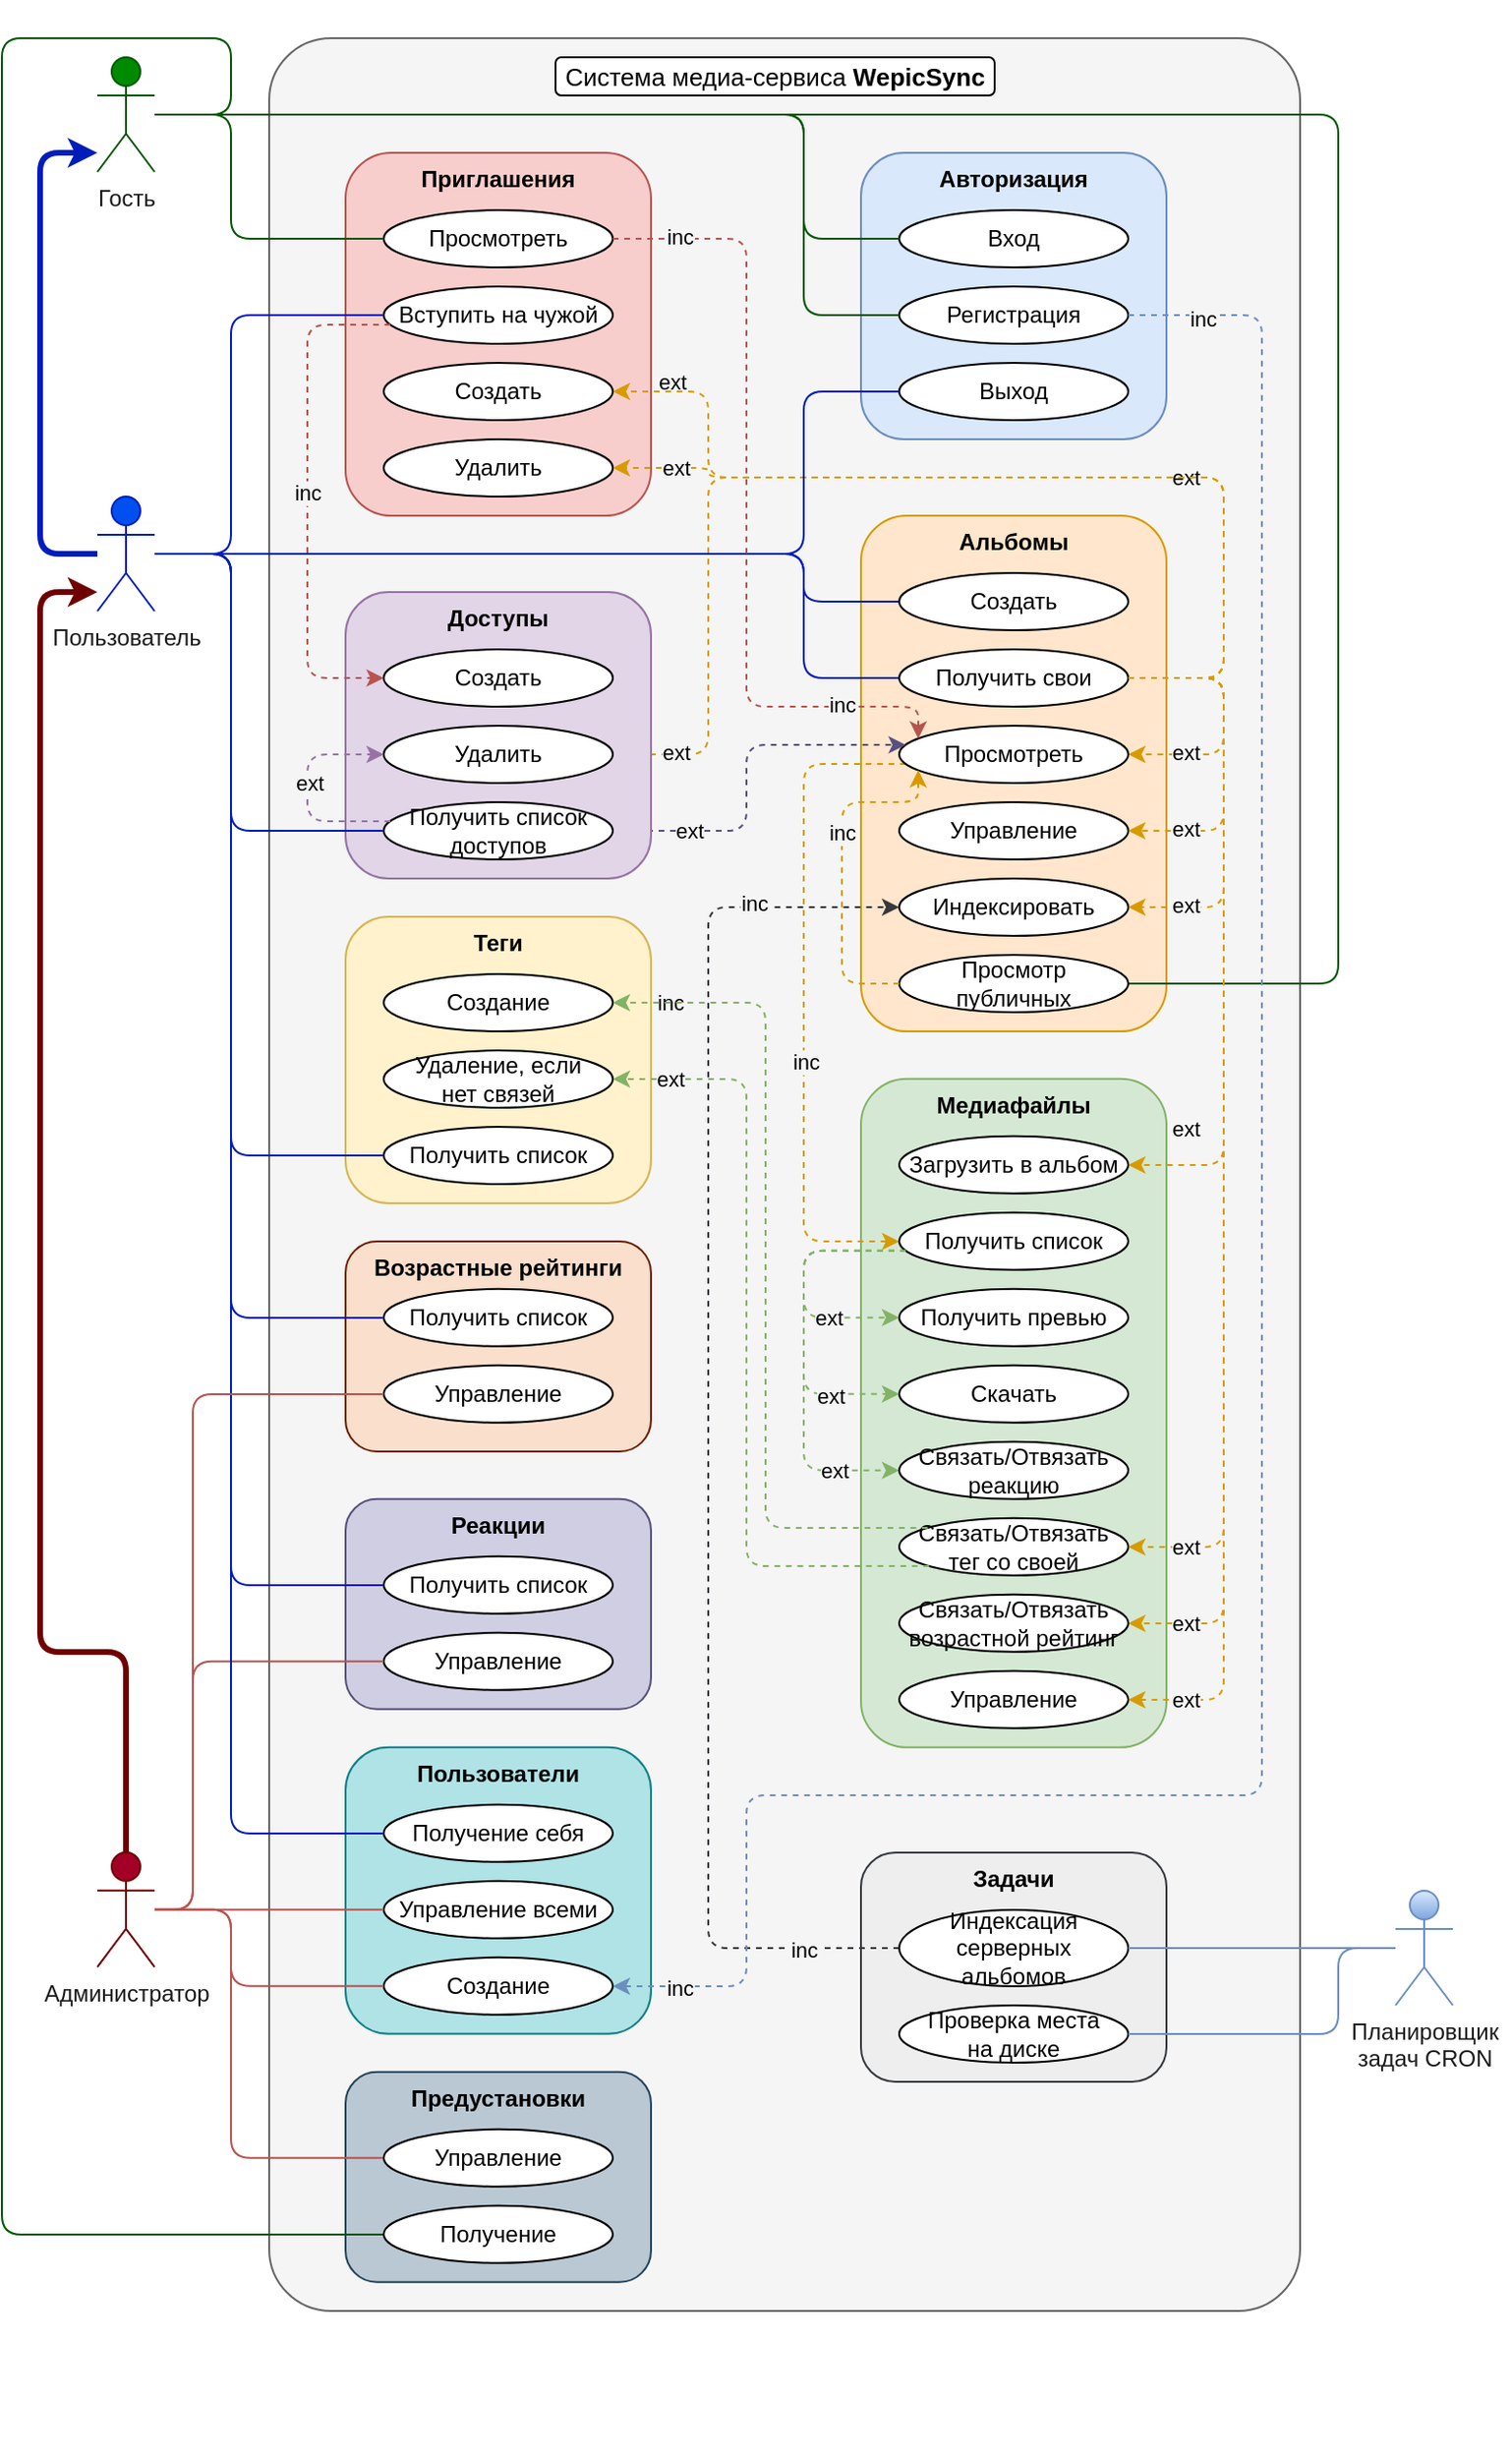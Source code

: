 <mxfile version="27.1.6" pages="2">
  <diagram id="rJu-Fy7TmJYX3Z4fp0Hy" name="Прецеденты">
    <mxGraphModel grid="1" page="1" gridSize="10" guides="1" tooltips="1" connect="1" arrows="1" fold="1" pageScale="1" pageWidth="827" pageHeight="1169" math="0" shadow="0">
      <root>
        <mxCell id="0" />
        <mxCell id="1" parent="0" />
        <mxCell id="A2PS_ctjh7WYpIhmXaS4-8" value="" style="rounded=0;whiteSpace=wrap;html=1;labelBackgroundColor=none;fontColor=default;fillColor=none;strokeColor=none;" vertex="1" parent="1">
          <mxGeometry x="790" width="20" height="1080" as="geometry" />
        </mxCell>
        <mxCell id="A2PS_ctjh7WYpIhmXaS4-4" value="" style="rounded=1;whiteSpace=wrap;html=1;arcSize=6;fillColor=#f5f5f5;fontColor=#333333;strokeColor=#666666;" vertex="1" parent="1">
          <mxGeometry x="160" y="20" width="540" height="1190" as="geometry" />
        </mxCell>
        <mxCell id="-iUNEopaIZANvKuROinH-97" value="&lt;div style=&quot;padding-top: 0px; margin-top: 0px; margin-bottom: 180px;&quot;&gt;&lt;b&gt;Предустановки&lt;/b&gt;&lt;/div&gt;" style="rounded=1;whiteSpace=wrap;html=1;fillColor=#bac8d3;strokeColor=#23445d;align=center;verticalAlign=top;container=0;" vertex="1" parent="1">
          <mxGeometry x="200" y="1084.89" width="160" height="110" as="geometry" />
        </mxCell>
        <mxCell id="mXZB4Ivz4njmWSeCMIMj-8" value="&lt;div style=&quot;padding-top: 0px; margin-top: 0px; margin-bottom: 180px;&quot;&gt;&lt;b&gt;Альбомы&lt;/b&gt;&lt;br&gt;&lt;/div&gt;" style="rounded=1;whiteSpace=wrap;html=1;fillColor=#ffe6cc;strokeColor=#d79b00;align=center;verticalAlign=top;" vertex="1" parent="1">
          <mxGeometry x="470" y="270" width="160" height="270" as="geometry" />
        </mxCell>
        <mxCell id="-7Wf65AIweEYaIb-x50i-8" value="&lt;div style=&quot;padding-top: 0px; margin-top: 0px; margin-bottom: 180px;&quot;&gt;&lt;b&gt;Медиафайлы&lt;/b&gt;&lt;br&gt;&lt;/div&gt;" style="rounded=1;whiteSpace=wrap;html=1;fillColor=#d5e8d4;strokeColor=#82b366;align=center;verticalAlign=top;" vertex="1" parent="1">
          <mxGeometry x="470" y="564.89" width="160" height="350" as="geometry" />
        </mxCell>
        <mxCell id="-iUNEopaIZANvKuROinH-101" style="edgeStyle=orthogonalEdgeStyle;shape=connector;rounded=1;orthogonalLoop=1;jettySize=auto;html=1;labelBackgroundColor=default;strokeColor=#005700;fontFamily=Helvetica;fontSize=11;fontColor=default;endArrow=none;endFill=0;fillColor=#008a00;" edge="1" parent="1" source="qmgZgQi2_7S2HB6c2QxL-1" target="-iUNEopaIZANvKuROinH-98">
          <mxGeometry relative="1" as="geometry">
            <Array as="points">
              <mxPoint x="140" y="60" />
              <mxPoint x="140" y="20" />
              <mxPoint x="20" y="20" />
              <mxPoint x="20" y="1170" />
            </Array>
          </mxGeometry>
        </mxCell>
        <mxCell id="UJo2XF3UnK1Bt3OQBLzM-23" style="edgeStyle=orthogonalEdgeStyle;shape=connector;rounded=1;orthogonalLoop=1;jettySize=auto;html=1;strokeColor=#005700;align=center;verticalAlign=middle;fontFamily=Helvetica;fontSize=11;fontColor=default;labelBackgroundColor=default;resizable=0;endArrow=none;endFill=0;fillColor=#008a00;startFill=0;" edge="1" parent="1" source="qmgZgQi2_7S2HB6c2QxL-1" target="UJo2XF3UnK1Bt3OQBLzM-22">
          <mxGeometry relative="1" as="geometry">
            <Array as="points">
              <mxPoint x="720" y="60" />
              <mxPoint x="720" y="515" />
            </Array>
          </mxGeometry>
        </mxCell>
        <mxCell id="qmgZgQi2_7S2HB6c2QxL-1" value="&lt;font color=&quot;#1a1a1a&quot;&gt;Гость&lt;/font&gt;" style="shape=umlActor;verticalLabelPosition=bottom;verticalAlign=top;html=1;outlineConnect=0;fillColor=#008a00;fontColor=#ffffff;strokeColor=#005700;" vertex="1" parent="1">
          <mxGeometry x="70" y="30" width="30" height="60" as="geometry" />
        </mxCell>
        <mxCell id="qnizUJbiEBJGgFc5RR-z-2" style="edgeStyle=orthogonalEdgeStyle;rounded=1;orthogonalLoop=1;jettySize=auto;html=1;endArrow=classic;endFill=1;fillColor=#0050ef;strokeColor=#001DBC;strokeWidth=3;" edge="1" parent="1" source="tfLSnOWOdzF6o3ZIAH_--1" target="qmgZgQi2_7S2HB6c2QxL-1">
          <mxGeometry relative="1" as="geometry">
            <Array as="points">
              <mxPoint x="40" y="290" />
              <mxPoint x="40" y="80" />
            </Array>
          </mxGeometry>
        </mxCell>
        <mxCell id="mXZB4Ivz4njmWSeCMIMj-13" style="edgeStyle=orthogonalEdgeStyle;shape=connector;rounded=1;orthogonalLoop=1;jettySize=auto;html=1;labelBackgroundColor=default;strokeColor=#001DBC;fontFamily=Helvetica;fontSize=11;fontColor=default;endArrow=none;endFill=0;fillColor=#0050ef;" edge="1" parent="1" source="tfLSnOWOdzF6o3ZIAH_--1" target="mXZB4Ivz4njmWSeCMIMj-9">
          <mxGeometry relative="1" as="geometry">
            <Array as="points">
              <mxPoint x="440" y="290" />
              <mxPoint x="440" y="315" />
            </Array>
          </mxGeometry>
        </mxCell>
        <mxCell id="ldQb3cAAOV6H-JECmb9P-2" style="edgeStyle=orthogonalEdgeStyle;shape=connector;rounded=1;orthogonalLoop=1;jettySize=auto;html=1;labelBackgroundColor=default;strokeColor=#001DBC;fontFamily=Helvetica;fontSize=11;fontColor=default;endArrow=none;endFill=0;fillColor=#0050ef;" edge="1" parent="1" source="tfLSnOWOdzF6o3ZIAH_--1" target="mXZB4Ivz4njmWSeCMIMj-10">
          <mxGeometry relative="1" as="geometry">
            <Array as="points">
              <mxPoint x="440" y="290" />
              <mxPoint x="440" y="355" />
            </Array>
          </mxGeometry>
        </mxCell>
        <mxCell id="tfLSnOWOdzF6o3ZIAH_--1" value="Пользователь" style="shape=umlActor;verticalLabelPosition=bottom;verticalAlign=top;html=1;outlineConnect=0;fillColor=#0050ef;fontColor=#1A1A1A;strokeColor=#001DBC;" vertex="1" parent="1">
          <mxGeometry x="70" y="260" width="30" height="60" as="geometry" />
        </mxCell>
        <mxCell id="-iUNEopaIZANvKuROinH-45" style="edgeStyle=orthogonalEdgeStyle;shape=connector;rounded=1;orthogonalLoop=1;jettySize=auto;html=1;labelBackgroundColor=default;strokeColor=#6F0000;fontFamily=Helvetica;fontSize=11;fontColor=default;endArrow=classic;endFill=1;fillColor=#a20025;strokeWidth=3;" edge="1" parent="1" source="ESjscnZTk1zoyUP5aIaq-1" target="tfLSnOWOdzF6o3ZIAH_--1">
          <mxGeometry relative="1" as="geometry">
            <Array as="points">
              <mxPoint x="40" y="865" />
              <mxPoint x="40" y="310" />
            </Array>
          </mxGeometry>
        </mxCell>
        <mxCell id="-iUNEopaIZANvKuROinH-102" style="edgeStyle=orthogonalEdgeStyle;shape=connector;rounded=1;orthogonalLoop=1;jettySize=auto;html=1;labelBackgroundColor=default;strokeColor=#b85450;fontFamily=Helvetica;fontSize=11;fontColor=default;endArrow=none;endFill=0;fillColor=#f8cecc;" edge="1" parent="1" source="ESjscnZTk1zoyUP5aIaq-1" target="-iUNEopaIZANvKuROinH-99">
          <mxGeometry relative="1" as="geometry">
            <Array as="points">
              <mxPoint x="140" y="999.89" />
              <mxPoint x="140" y="1129.89" />
            </Array>
          </mxGeometry>
        </mxCell>
        <mxCell id="ESjscnZTk1zoyUP5aIaq-1" value="&lt;font color=&quot;#1a1a1a&quot;&gt;Администратор&lt;/font&gt;" style="shape=umlActor;verticalLabelPosition=bottom;verticalAlign=top;html=1;outlineConnect=0;fillColor=#a20025;fontColor=#ffffff;strokeColor=#6F0000;" vertex="1" parent="1">
          <mxGeometry x="70" y="969.89" width="30" height="60" as="geometry" />
        </mxCell>
        <mxCell id="-iUNEopaIZANvKuROinH-33" style="edgeStyle=orthogonalEdgeStyle;shape=connector;rounded=1;orthogonalLoop=1;jettySize=auto;html=1;labelBackgroundColor=default;strokeColor=#d79b00;fontFamily=Helvetica;fontSize=11;fontColor=default;endArrow=classic;endFill=1;fillColor=#ffe6cc;dashed=1;" edge="1" parent="1" source="mXZB4Ivz4njmWSeCMIMj-11" target="-7Wf65AIweEYaIb-x50i-10">
          <mxGeometry relative="1" as="geometry">
            <Array as="points">
              <mxPoint x="440" y="400" />
              <mxPoint x="440" y="650" />
            </Array>
          </mxGeometry>
        </mxCell>
        <mxCell id="-iUNEopaIZANvKuROinH-35" value="inc" style="edgeLabel;html=1;align=center;verticalAlign=middle;resizable=0;points=[];fontSize=11;fontFamily=Helvetica;fontColor=default;labelBackgroundColor=#F5F5F5;" vertex="1" connectable="0" parent="-iUNEopaIZANvKuROinH-33">
          <mxGeometry x="0.061" y="1" relative="1" as="geometry">
            <mxPoint y="22" as="offset" />
          </mxGeometry>
        </mxCell>
        <mxCell id="mXZB4Ivz4njmWSeCMIMj-9" value="Создать" style="ellipse;whiteSpace=wrap;html=1;" vertex="1" parent="1">
          <mxGeometry x="490" y="300" width="120" height="30" as="geometry" />
        </mxCell>
        <mxCell id="-iUNEopaIZANvKuROinH-13" style="edgeStyle=orthogonalEdgeStyle;shape=connector;rounded=1;orthogonalLoop=1;jettySize=auto;html=1;labelBackgroundColor=default;strokeColor=#d79b00;fontFamily=Helvetica;fontSize=11;fontColor=default;endArrow=classic;endFill=1;fillColor=#ffe6cc;dashed=1;" edge="1" parent="1" source="mXZB4Ivz4njmWSeCMIMj-10" target="mXZB4Ivz4njmWSeCMIMj-11">
          <mxGeometry relative="1" as="geometry">
            <Array as="points">
              <mxPoint x="660" y="355" />
              <mxPoint x="660" y="395" />
            </Array>
          </mxGeometry>
        </mxCell>
        <mxCell id="-iUNEopaIZANvKuROinH-14" value="ext" style="edgeLabel;html=1;align=center;verticalAlign=middle;resizable=0;points=[];fontSize=11;fontFamily=Helvetica;fontColor=default;labelBackgroundColor=#F5F5F5;" vertex="1" connectable="0" parent="-iUNEopaIZANvKuROinH-13">
          <mxGeometry x="0.15" relative="1" as="geometry">
            <mxPoint x="-20" y="8" as="offset" />
          </mxGeometry>
        </mxCell>
        <mxCell id="mXZB4Ivz4njmWSeCMIMj-10" value="Получить свои" style="ellipse;whiteSpace=wrap;html=1;" vertex="1" parent="1">
          <mxGeometry x="490" y="340" width="120" height="30" as="geometry" />
        </mxCell>
        <mxCell id="mXZB4Ivz4njmWSeCMIMj-11" value="Просмотреть" style="ellipse;whiteSpace=wrap;html=1;" vertex="1" parent="1">
          <mxGeometry x="490" y="380" width="120" height="30" as="geometry" />
        </mxCell>
        <mxCell id="ldQb3cAAOV6H-JECmb9P-1" value="Управление" style="ellipse;whiteSpace=wrap;html=1;" vertex="1" parent="1">
          <mxGeometry x="490" y="420" width="120" height="30" as="geometry" />
        </mxCell>
        <mxCell id="-iUNEopaIZANvKuROinH-11" value="Индексировать" style="ellipse;whiteSpace=wrap;html=1;" vertex="1" parent="1">
          <mxGeometry x="490" y="460" width="120" height="30" as="geometry" />
        </mxCell>
        <mxCell id="-iUNEopaIZANvKuROinH-16" style="edgeStyle=orthogonalEdgeStyle;shape=connector;rounded=1;orthogonalLoop=1;jettySize=auto;html=1;labelBackgroundColor=default;strokeColor=#d79b00;fontFamily=Helvetica;fontSize=11;fontColor=default;endArrow=classic;endFill=1;fillColor=#ffe6cc;dashed=1;" edge="1" parent="1" source="mXZB4Ivz4njmWSeCMIMj-10" target="ldQb3cAAOV6H-JECmb9P-1">
          <mxGeometry relative="1" as="geometry">
            <mxPoint x="620" y="365" as="sourcePoint" />
            <mxPoint x="620" y="405" as="targetPoint" />
            <Array as="points">
              <mxPoint x="660" y="355" />
              <mxPoint x="660" y="435" />
            </Array>
          </mxGeometry>
        </mxCell>
        <mxCell id="-iUNEopaIZANvKuROinH-17" value="ext" style="edgeLabel;html=1;align=center;verticalAlign=middle;resizable=0;points=[];fontSize=11;fontFamily=Helvetica;fontColor=default;labelBackgroundColor=#F5F5F5;" vertex="1" connectable="0" parent="-iUNEopaIZANvKuROinH-16">
          <mxGeometry x="0.15" relative="1" as="geometry">
            <mxPoint x="-20" y="25" as="offset" />
          </mxGeometry>
        </mxCell>
        <mxCell id="-iUNEopaIZANvKuROinH-18" style="edgeStyle=orthogonalEdgeStyle;shape=connector;rounded=1;orthogonalLoop=1;jettySize=auto;html=1;labelBackgroundColor=default;strokeColor=#d79b00;fontFamily=Helvetica;fontSize=11;fontColor=default;endArrow=classic;endFill=1;fillColor=#ffe6cc;dashed=1;" edge="1" parent="1" source="mXZB4Ivz4njmWSeCMIMj-10" target="-iUNEopaIZANvKuROinH-11">
          <mxGeometry relative="1" as="geometry">
            <mxPoint x="620" y="365" as="sourcePoint" />
            <mxPoint x="620" y="445" as="targetPoint" />
            <Array as="points">
              <mxPoint x="660" y="355" />
              <mxPoint x="660" y="475" />
            </Array>
          </mxGeometry>
        </mxCell>
        <mxCell id="-iUNEopaIZANvKuROinH-19" value="ext" style="edgeLabel;html=1;align=center;verticalAlign=middle;resizable=0;points=[];fontSize=11;fontFamily=Helvetica;fontColor=default;labelBackgroundColor=#F5F5F5;" vertex="1" connectable="0" parent="-iUNEopaIZANvKuROinH-18">
          <mxGeometry x="0.15" relative="1" as="geometry">
            <mxPoint x="-20" y="42" as="offset" />
          </mxGeometry>
        </mxCell>
        <mxCell id="-iUNEopaIZANvKuROinH-26" style="edgeStyle=orthogonalEdgeStyle;shape=connector;rounded=1;orthogonalLoop=1;jettySize=auto;html=1;labelBackgroundColor=default;strokeColor=#d79b00;fontFamily=Helvetica;fontSize=11;fontColor=default;endArrow=classic;endFill=1;fillColor=#ffe6cc;dashed=1;" edge="1" parent="1" source="mXZB4Ivz4njmWSeCMIMj-10" target="-iUNEopaIZANvKuROinH-28">
          <mxGeometry relative="1" as="geometry">
            <mxPoint x="620" y="375" as="sourcePoint" />
            <mxPoint x="620" y="495" as="targetPoint" />
            <Array as="points">
              <mxPoint x="660" y="355" />
              <mxPoint x="660" y="850" />
            </Array>
          </mxGeometry>
        </mxCell>
        <mxCell id="-iUNEopaIZANvKuROinH-27" value="ext" style="edgeLabel;html=1;align=center;verticalAlign=middle;resizable=0;points=[];fontSize=11;fontFamily=Helvetica;fontColor=default;labelBackgroundColor=#F5F5F5;" vertex="1" connectable="0" parent="-iUNEopaIZANvKuROinH-26">
          <mxGeometry x="0.15" relative="1" as="geometry">
            <mxPoint x="-20" y="203" as="offset" />
          </mxGeometry>
        </mxCell>
        <mxCell id="-7Wf65AIweEYaIb-x50i-9" value="Загрузить в альбом" style="ellipse;whiteSpace=wrap;html=1;" vertex="1" parent="1">
          <mxGeometry x="490" y="594.89" width="120" height="30" as="geometry" />
        </mxCell>
        <mxCell id="eq-d6dy1QQkP64BXYpu2-8" style="edgeStyle=orthogonalEdgeStyle;shape=connector;rounded=1;orthogonalLoop=1;jettySize=auto;html=1;dashed=1;strokeColor=#82b366;align=center;verticalAlign=middle;fontFamily=Helvetica;fontSize=11;fontColor=default;labelBackgroundColor=#F5F5F5;resizable=0;endArrow=classic;endFill=1;fillColor=#d5e8d4;" edge="1" parent="1" source="-7Wf65AIweEYaIb-x50i-10" target="eq-d6dy1QQkP64BXYpu2-2">
          <mxGeometry relative="1" as="geometry">
            <Array as="points">
              <mxPoint x="440" y="654.89" />
              <mxPoint x="440" y="769.89" />
            </Array>
          </mxGeometry>
        </mxCell>
        <mxCell id="eq-d6dy1QQkP64BXYpu2-9" value="ext" style="edgeLabel;html=1;align=center;verticalAlign=middle;resizable=0;points=[];fontFamily=Helvetica;fontSize=11;fontColor=default;labelBackgroundColor=#F5F5F5;fillColor=none;gradientColor=none;" vertex="1" connectable="0" parent="eq-d6dy1QQkP64BXYpu2-8">
          <mxGeometry x="0.763" y="1" relative="1" as="geometry">
            <mxPoint x="-8" y="1" as="offset" />
          </mxGeometry>
        </mxCell>
        <mxCell id="-7Wf65AIweEYaIb-x50i-10" value="Получить список" style="ellipse;whiteSpace=wrap;html=1;" vertex="1" parent="1">
          <mxGeometry x="490" y="634.89" width="120" height="30" as="geometry" />
        </mxCell>
        <mxCell id="-7Wf65AIweEYaIb-x50i-11" value="Получить превью" style="ellipse;whiteSpace=wrap;html=1;" vertex="1" parent="1">
          <mxGeometry x="490" y="674.89" width="120" height="30" as="geometry" />
        </mxCell>
        <mxCell id="-7Wf65AIweEYaIb-x50i-12" value="Скачать" style="ellipse;whiteSpace=wrap;html=1;" vertex="1" parent="1">
          <mxGeometry x="490" y="714.89" width="120" height="30" as="geometry" />
        </mxCell>
        <mxCell id="-iUNEopaIZANvKuROinH-28" value="Связать/Отвязать возрастной рейтинг" style="ellipse;whiteSpace=wrap;html=1;" vertex="1" parent="1">
          <mxGeometry x="490" y="834.89" width="120" height="30" as="geometry" />
        </mxCell>
        <mxCell id="-iUNEopaIZANvKuROinH-31" style="edgeStyle=orthogonalEdgeStyle;shape=connector;rounded=1;orthogonalLoop=1;jettySize=auto;html=1;labelBackgroundColor=default;strokeColor=#d79b00;fontFamily=Helvetica;fontSize=11;fontColor=default;endArrow=classic;endFill=1;fillColor=#ffe6cc;dashed=1;" edge="1" parent="1" source="mXZB4Ivz4njmWSeCMIMj-10" target="-7Wf65AIweEYaIb-x50i-9">
          <mxGeometry relative="1" as="geometry">
            <mxPoint x="620" y="375" as="sourcePoint" />
            <mxPoint x="620" y="775" as="targetPoint" />
            <Array as="points">
              <mxPoint x="660" y="355" />
              <mxPoint x="660" y="610" />
            </Array>
          </mxGeometry>
        </mxCell>
        <mxCell id="-iUNEopaIZANvKuROinH-32" value="ext" style="edgeLabel;html=1;align=center;verticalAlign=middle;resizable=0;points=[];fontSize=11;fontFamily=Helvetica;fontColor=default;labelBackgroundColor=#F5F5F5;" vertex="1" connectable="0" parent="-iUNEopaIZANvKuROinH-31">
          <mxGeometry x="0.15" relative="1" as="geometry">
            <mxPoint x="-20" y="82" as="offset" />
          </mxGeometry>
        </mxCell>
        <mxCell id="-iUNEopaIZANvKuROinH-46" style="edgeStyle=orthogonalEdgeStyle;shape=connector;rounded=1;orthogonalLoop=1;jettySize=auto;html=1;labelBackgroundColor=default;strokeColor=#56517e;fontFamily=Helvetica;fontSize=11;fontColor=default;endArrow=classic;endFill=1;fillColor=#d0cee2;dashed=1;" edge="1" parent="1" source="-iUNEopaIZANvKuROinH-5" target="mXZB4Ivz4njmWSeCMIMj-11">
          <mxGeometry relative="1" as="geometry">
            <Array as="points">
              <mxPoint x="410" y="435" />
              <mxPoint x="410" y="390" />
            </Array>
          </mxGeometry>
        </mxCell>
        <mxCell id="-iUNEopaIZANvKuROinH-79" value="ext" style="edgeLabel;html=1;align=center;verticalAlign=middle;resizable=0;points=[];fontSize=11;fontFamily=Helvetica;fontColor=default;labelBackgroundColor=#F5F5F5;" vertex="1" connectable="0" parent="-iUNEopaIZANvKuROinH-46">
          <mxGeometry x="-0.154" y="2" relative="1" as="geometry">
            <mxPoint x="-28" y="14" as="offset" />
          </mxGeometry>
        </mxCell>
        <mxCell id="-iUNEopaIZANvKuROinH-47" style="edgeStyle=orthogonalEdgeStyle;shape=connector;rounded=1;orthogonalLoop=1;jettySize=auto;html=1;labelBackgroundColor=default;strokeColor=#82b366;fontFamily=Helvetica;fontSize=11;fontColor=default;endArrow=classic;endFill=1;fillColor=#d5e8d4;dashed=1;" edge="1" parent="1" source="-7Wf65AIweEYaIb-x50i-10" target="-7Wf65AIweEYaIb-x50i-11">
          <mxGeometry relative="1" as="geometry">
            <mxPoint x="620" y="379.89" as="sourcePoint" />
            <mxPoint x="620" y="619.89" as="targetPoint" />
            <Array as="points">
              <mxPoint x="440" y="654.89" />
              <mxPoint x="440" y="689.89" />
            </Array>
          </mxGeometry>
        </mxCell>
        <mxCell id="-iUNEopaIZANvKuROinH-49" value="ext" style="edgeLabel;html=1;align=center;verticalAlign=middle;resizable=0;points=[];fontSize=11;fontFamily=Helvetica;fontColor=default;labelBackgroundColor=#F5F5F5;" vertex="1" connectable="0" parent="-iUNEopaIZANvKuROinH-47">
          <mxGeometry x="0.315" y="1" relative="1" as="geometry">
            <mxPoint x="10" y="1" as="offset" />
          </mxGeometry>
        </mxCell>
        <mxCell id="-iUNEopaIZANvKuROinH-50" style="edgeStyle=orthogonalEdgeStyle;shape=connector;rounded=1;orthogonalLoop=1;jettySize=auto;html=1;labelBackgroundColor=default;strokeColor=#82b366;fontFamily=Helvetica;fontSize=11;fontColor=default;endArrow=classic;endFill=1;fillColor=#d5e8d4;dashed=1;" edge="1" parent="1" source="-7Wf65AIweEYaIb-x50i-10" target="-7Wf65AIweEYaIb-x50i-12">
          <mxGeometry relative="1" as="geometry">
            <mxPoint x="616.569" y="654.89" as="sourcePoint" />
            <mxPoint x="620" y="699.89" as="targetPoint" />
            <Array as="points">
              <mxPoint x="440" y="654.89" />
              <mxPoint x="440" y="729.89" />
            </Array>
          </mxGeometry>
        </mxCell>
        <mxCell id="-iUNEopaIZANvKuROinH-52" value="ext" style="edgeLabel;html=1;align=center;verticalAlign=middle;resizable=0;points=[];fontSize=11;fontFamily=Helvetica;fontColor=default;labelBackgroundColor=#F5F5F5;" vertex="1" connectable="0" parent="-iUNEopaIZANvKuROinH-50">
          <mxGeometry x="0.315" y="1" relative="1" as="geometry">
            <mxPoint x="13" y="12" as="offset" />
          </mxGeometry>
        </mxCell>
        <mxCell id="-iUNEopaIZANvKuROinH-56" style="edgeStyle=orthogonalEdgeStyle;shape=connector;rounded=1;orthogonalLoop=1;jettySize=auto;html=1;labelBackgroundColor=default;strokeColor=#d79b00;fontFamily=Helvetica;fontSize=11;fontColor=default;endArrow=classic;endFill=1;fillColor=#ffe6cc;dashed=1;" edge="1" parent="1" source="mXZB4Ivz4njmWSeCMIMj-10" target="-iUNEopaIZANvKuROinH-4">
          <mxGeometry relative="1" as="geometry">
            <mxPoint x="710" y="375" as="sourcePoint" />
            <mxPoint x="710" y="615" as="targetPoint" />
            <Array as="points">
              <mxPoint x="660" y="355" />
              <mxPoint x="660" y="250" />
              <mxPoint x="390" y="250" />
              <mxPoint x="390" y="395" />
            </Array>
          </mxGeometry>
        </mxCell>
        <mxCell id="-iUNEopaIZANvKuROinH-57" value="ext" style="edgeLabel;html=1;align=center;verticalAlign=middle;resizable=0;points=[];fontSize=11;fontFamily=Helvetica;fontColor=default;labelBackgroundColor=#F5F5F5;" vertex="1" connectable="0" parent="-iUNEopaIZANvKuROinH-56">
          <mxGeometry x="0.15" relative="1" as="geometry">
            <mxPoint x="-88" y="-50" as="offset" />
          </mxGeometry>
        </mxCell>
        <mxCell id="MQJah23Redi64EvQsgNE-4" value="ext" style="edgeLabel;html=1;align=center;verticalAlign=middle;resizable=0;points=[];labelBackgroundColor=#F5F5F5;" vertex="1" connectable="0" parent="-iUNEopaIZANvKuROinH-56">
          <mxGeometry x="-0.496" y="-3" relative="1" as="geometry">
            <mxPoint x="-19" y="3" as="offset" />
          </mxGeometry>
        </mxCell>
        <mxCell id="A2PS_ctjh7WYpIhmXaS4-6" value="ext" style="edgeLabel;html=1;align=center;verticalAlign=middle;resizable=0;points=[];fontColor=default;labelBackgroundColor=#F5F5F5;container=0;" vertex="1" connectable="0" parent="-iUNEopaIZANvKuROinH-56">
          <mxGeometry x="0.905" y="2" relative="1" as="geometry">
            <mxPoint x="3" y="-3" as="offset" />
          </mxGeometry>
        </mxCell>
        <mxCell id="-iUNEopaIZANvKuROinH-80" value="Связать/Отвязать тег со своей" style="ellipse;whiteSpace=wrap;html=1;container=0;" vertex="1" parent="1">
          <mxGeometry x="490" y="794.89" width="120" height="30" as="geometry" />
        </mxCell>
        <mxCell id="-iUNEopaIZANvKuROinH-81" style="edgeStyle=orthogonalEdgeStyle;shape=connector;rounded=1;orthogonalLoop=1;jettySize=auto;html=1;labelBackgroundColor=default;strokeColor=#d79b00;fontFamily=Helvetica;fontSize=11;fontColor=default;endArrow=classic;endFill=1;fillColor=#ffe6cc;dashed=1;" edge="1" parent="1" source="mXZB4Ivz4njmWSeCMIMj-10" target="-iUNEopaIZANvKuROinH-80">
          <mxGeometry relative="1" as="geometry">
            <mxPoint x="610" y="365" as="sourcePoint" />
            <mxPoint x="610" y="765" as="targetPoint" />
            <Array as="points">
              <mxPoint x="660" y="355" />
              <mxPoint x="660" y="810" />
            </Array>
          </mxGeometry>
        </mxCell>
        <mxCell id="-iUNEopaIZANvKuROinH-82" value="ext" style="edgeLabel;html=1;align=center;verticalAlign=middle;resizable=0;points=[];fontSize=11;fontFamily=Helvetica;fontColor=default;labelBackgroundColor=#F5F5F5;" vertex="1" connectable="0" parent="-iUNEopaIZANvKuROinH-81">
          <mxGeometry x="0.15" relative="1" as="geometry">
            <mxPoint x="-20" y="186" as="offset" />
          </mxGeometry>
        </mxCell>
        <mxCell id="-iUNEopaIZANvKuROinH-98" value="Получение" style="ellipse;whiteSpace=wrap;html=1;container=0;" vertex="1" parent="1">
          <mxGeometry x="220" y="1154.89" width="120" height="30" as="geometry" />
        </mxCell>
        <mxCell id="-iUNEopaIZANvKuROinH-99" value="Управление" style="ellipse;whiteSpace=wrap;html=1;container=0;" vertex="1" parent="1">
          <mxGeometry x="220" y="1114.89" width="120" height="30" as="geometry" />
        </mxCell>
        <mxCell id="A2PS_ctjh7WYpIhmXaS4-5" value="&lt;span style=&quot;font-weight: normal; font-size: 13px;&quot;&gt;Система&amp;nbsp;медиа-сервиса&lt;/span&gt;&amp;nbsp;WepicSync" style="rounded=1;whiteSpace=wrap;html=1;fontStyle=1;fontSize=13;strokeWidth=1;" vertex="1" parent="1">
          <mxGeometry x="310" y="30" width="230" height="20" as="geometry" />
        </mxCell>
        <mxCell id="FvhMcdxTXR3SSEdAmHbY-11" value="&lt;font color=&quot;#1a1a1a&quot;&gt;Планировщик &lt;br&gt;задач CRON&lt;br&gt;&lt;/font&gt;" style="shape=umlActor;verticalLabelPosition=bottom;verticalAlign=top;html=1;outlineConnect=0;fillColor=#dae8fc;strokeColor=#6c8ebf;gradientColor=#7ea6e0;" vertex="1" parent="1">
          <mxGeometry x="750" y="990" width="30" height="60" as="geometry" />
        </mxCell>
        <mxCell id="zW5Mb23wM1hT_YhFCCAF-1" value="&lt;div style=&quot;padding-top: 0px; margin-top: 0px; margin-bottom: 180px;&quot;&gt;&lt;b&gt;Задачи&lt;/b&gt;&lt;/div&gt;" style="rounded=1;whiteSpace=wrap;html=1;fillColor=#eeeeee;strokeColor=#36393d;align=center;verticalAlign=top;container=0;" vertex="1" parent="1">
          <mxGeometry x="470" y="970" width="160" height="120" as="geometry" />
        </mxCell>
        <mxCell id="UJo2XF3UnK1Bt3OQBLzM-16" style="edgeStyle=orthogonalEdgeStyle;shape=connector;rounded=1;orthogonalLoop=1;jettySize=auto;html=1;dashed=1;strokeColor=#36393d;align=center;verticalAlign=middle;fontFamily=Helvetica;fontSize=11;fontColor=default;labelBackgroundColor=#F5F5F5;resizable=0;endArrow=classic;endFill=1;fillColor=#eeeeee;" edge="1" parent="1" source="zW5Mb23wM1hT_YhFCCAF-2" target="-iUNEopaIZANvKuROinH-11">
          <mxGeometry relative="1" as="geometry">
            <Array as="points">
              <mxPoint x="390" y="1020" />
              <mxPoint x="390" y="475" />
            </Array>
          </mxGeometry>
        </mxCell>
        <mxCell id="UJo2XF3UnK1Bt3OQBLzM-17" value="inc" style="edgeLabel;html=1;align=center;verticalAlign=middle;resizable=0;points=[];fontFamily=Helvetica;fontSize=11;fontColor=default;labelBackgroundColor=#F5F5F5;fillColor=none;gradientColor=none;" connectable="0" vertex="1" parent="UJo2XF3UnK1Bt3OQBLzM-16">
          <mxGeometry x="0.758" y="2" relative="1" as="geometry">
            <mxPoint x="14" as="offset" />
          </mxGeometry>
        </mxCell>
        <mxCell id="UJo2XF3UnK1Bt3OQBLzM-18" value="inc" style="edgeLabel;html=1;align=center;verticalAlign=middle;resizable=0;points=[];fontFamily=Helvetica;fontSize=11;fontColor=default;labelBackgroundColor=#F5F5F5;fillColor=none;gradientColor=none;" connectable="0" vertex="1" parent="UJo2XF3UnK1Bt3OQBLzM-16">
          <mxGeometry x="-0.719" y="-1" relative="1" as="geometry">
            <mxPoint x="49" y="5" as="offset" />
          </mxGeometry>
        </mxCell>
        <mxCell id="zW5Mb23wM1hT_YhFCCAF-2" value="Индексация серверных альбомов" style="ellipse;whiteSpace=wrap;html=1;container=0;" vertex="1" parent="1">
          <mxGeometry x="490" y="1000.0" width="120" height="40" as="geometry" />
        </mxCell>
        <mxCell id="zW5Mb23wM1hT_YhFCCAF-3" value="Проверка места &lt;br&gt;на диске" style="ellipse;whiteSpace=wrap;html=1;container=0;" vertex="1" parent="1">
          <mxGeometry x="490" y="1050" width="120" height="30" as="geometry" />
        </mxCell>
        <mxCell id="FvhMcdxTXR3SSEdAmHbY-12" style="edgeStyle=orthogonalEdgeStyle;shape=connector;rounded=1;orthogonalLoop=1;jettySize=auto;html=1;labelBackgroundColor=default;strokeColor=#6c8ebf;fontFamily=Helvetica;fontSize=11;fontColor=default;endArrow=none;endFill=0;fillColor=#dae8fc;gradientColor=#7ea6e0;" edge="1" parent="1" source="FvhMcdxTXR3SSEdAmHbY-11" target="zW5Mb23wM1hT_YhFCCAF-2">
          <mxGeometry relative="1" as="geometry">
            <Array as="points" />
            <mxPoint x="610" y="985" as="targetPoint" />
          </mxGeometry>
        </mxCell>
        <mxCell id="zW5Mb23wM1hT_YhFCCAF-11" style="edgeStyle=orthogonalEdgeStyle;shape=connector;rounded=1;orthogonalLoop=1;jettySize=auto;html=1;strokeColor=#6c8ebf;align=center;verticalAlign=middle;fontFamily=Helvetica;fontSize=11;fontColor=default;labelBackgroundColor=default;endArrow=none;endFill=0;fillColor=#dae8fc;gradientColor=#7ea6e0;" edge="1" parent="1" source="FvhMcdxTXR3SSEdAmHbY-11" target="zW5Mb23wM1hT_YhFCCAF-3">
          <mxGeometry relative="1" as="geometry">
            <Array as="points">
              <mxPoint x="720" y="1020.0" />
              <mxPoint x="720" y="1065" />
            </Array>
          </mxGeometry>
        </mxCell>
        <mxCell id="eq-d6dy1QQkP64BXYpu2-2" value="Связать/Отвязать реакцию" style="ellipse;whiteSpace=wrap;html=1;container=0;" vertex="1" parent="1">
          <mxGeometry x="490" y="754.89" width="120" height="30" as="geometry" />
        </mxCell>
        <mxCell id="UJo2XF3UnK1Bt3OQBLzM-2" value="Управление" style="ellipse;whiteSpace=wrap;html=1;" vertex="1" parent="1">
          <mxGeometry x="490" y="874.89" width="120" height="30" as="geometry" />
        </mxCell>
        <mxCell id="eq-d6dy1QQkP64BXYpu2-19" value="&lt;div style=&quot;padding-top: 0px; margin-top: 0px; margin-bottom: 180px;&quot;&gt;&lt;b&gt;Реакции&lt;/b&gt;&lt;/div&gt;" style="rounded=1;whiteSpace=wrap;html=1;fillColor=#d0cee2;strokeColor=#56517e;align=center;verticalAlign=top;container=0;" vertex="1" parent="1">
          <mxGeometry x="200" y="784.89" width="160" height="110" as="geometry" />
        </mxCell>
        <mxCell id="eq-d6dy1QQkP64BXYpu2-21" value="Получить список" style="ellipse;whiteSpace=wrap;html=1;container=0;" vertex="1" parent="1">
          <mxGeometry x="220" y="814.89" width="120" height="30" as="geometry" />
        </mxCell>
        <mxCell id="6imDOG5tbjEf20cxYBDG-2" value="&lt;div style=&quot;padding-top: 0px; margin-top: 0px; margin-bottom: 180px;&quot;&gt;&lt;b&gt;Приглашения&lt;/b&gt;&lt;br&gt;&lt;/div&gt;" style="rounded=1;whiteSpace=wrap;html=1;fillColor=#f8cecc;strokeColor=#b85450;align=center;verticalAlign=top;container=0;" vertex="1" parent="1">
          <mxGeometry x="200" y="80" width="160" height="190" as="geometry" />
        </mxCell>
        <mxCell id="6imDOG5tbjEf20cxYBDG-3" value="Просмотреть" style="ellipse;whiteSpace=wrap;html=1;container=0;" vertex="1" parent="1">
          <mxGeometry x="220" y="110" width="120" height="30" as="geometry" />
        </mxCell>
        <mxCell id="6imDOG5tbjEf20cxYBDG-4" value="Вступить на чужой" style="ellipse;whiteSpace=wrap;html=1;container=0;" vertex="1" parent="1">
          <mxGeometry x="220" y="150" width="120" height="30" as="geometry" />
        </mxCell>
        <mxCell id="6imDOG5tbjEf20cxYBDG-5" value="Создать" style="ellipse;whiteSpace=wrap;html=1;container=0;" vertex="1" parent="1">
          <mxGeometry x="220" y="190" width="120" height="30" as="geometry" />
        </mxCell>
        <mxCell id="6imDOG5tbjEf20cxYBDG-6" value="Удалить" style="ellipse;whiteSpace=wrap;html=1;container=0;" vertex="1" parent="1">
          <mxGeometry x="220" y="230" width="120" height="30" as="geometry" />
        </mxCell>
        <mxCell id="t99PAjagF4Yph8Q8ZKDb-1" value="&lt;div style=&quot;padding-top: 0px; margin-top: 0px; margin-bottom: 180px;&quot;&gt;&lt;b&gt;Авторизация&lt;/b&gt;&lt;br&gt;&lt;/div&gt;" style="rounded=1;whiteSpace=wrap;html=1;fillColor=#dae8fc;strokeColor=#6c8ebf;align=center;verticalAlign=top;container=0;" vertex="1" parent="1">
          <mxGeometry x="470" y="80" width="160" height="150" as="geometry" />
        </mxCell>
        <mxCell id="t99PAjagF4Yph8Q8ZKDb-2" value="Вход" style="ellipse;whiteSpace=wrap;html=1;container=0;" vertex="1" parent="1">
          <mxGeometry x="490" y="110" width="120" height="30" as="geometry" />
        </mxCell>
        <mxCell id="t99PAjagF4Yph8Q8ZKDb-3" value="Регистрация" style="ellipse;whiteSpace=wrap;html=1;container=0;" vertex="1" parent="1">
          <mxGeometry x="490" y="150" width="120" height="30" as="geometry" />
        </mxCell>
        <mxCell id="t99PAjagF4Yph8Q8ZKDb-4" value="Выход" style="ellipse;whiteSpace=wrap;html=1;container=0;" vertex="1" parent="1">
          <mxGeometry x="490" y="190" width="120" height="30" as="geometry" />
        </mxCell>
        <mxCell id="-iUNEopaIZANvKuROinH-36" style="edgeStyle=orthogonalEdgeStyle;shape=connector;rounded=1;orthogonalLoop=1;jettySize=auto;html=1;labelBackgroundColor=default;strokeColor=#d79b00;fontFamily=Helvetica;fontSize=11;fontColor=default;endArrow=classic;endFill=1;fillColor=#ffe6cc;dashed=1;" edge="1" parent="1" source="mXZB4Ivz4njmWSeCMIMj-10" target="6imDOG5tbjEf20cxYBDG-5">
          <mxGeometry relative="1" as="geometry">
            <mxPoint x="710" y="375" as="sourcePoint" />
            <mxPoint x="710" y="615" as="targetPoint" />
            <Array as="points">
              <mxPoint x="660" y="355" />
              <mxPoint x="660" y="250" />
              <mxPoint x="390" y="250" />
              <mxPoint x="390" y="205" />
            </Array>
          </mxGeometry>
        </mxCell>
        <mxCell id="-iUNEopaIZANvKuROinH-40" style="edgeStyle=orthogonalEdgeStyle;shape=connector;rounded=1;orthogonalLoop=1;jettySize=auto;html=1;labelBackgroundColor=default;strokeColor=#d79b00;fontFamily=Helvetica;fontSize=11;fontColor=default;endArrow=classic;endFill=1;fillColor=#ffe6cc;dashed=1;" edge="1" parent="1" source="mXZB4Ivz4njmWSeCMIMj-10" target="6imDOG5tbjEf20cxYBDG-6">
          <mxGeometry relative="1" as="geometry">
            <mxPoint x="710" y="375" as="sourcePoint" />
            <mxPoint x="346.569" y="220" as="targetPoint" />
            <Array as="points">
              <mxPoint x="660" y="355" />
              <mxPoint x="660" y="250" />
              <mxPoint x="390" y="250" />
              <mxPoint x="390" y="245" />
            </Array>
          </mxGeometry>
        </mxCell>
        <mxCell id="A2PS_ctjh7WYpIhmXaS4-7" value="ext" style="edgeLabel;html=1;align=center;verticalAlign=middle;resizable=0;points=[];fontColor=default;labelBackgroundColor=#F5F5F5;" vertex="1" connectable="0" parent="-iUNEopaIZANvKuROinH-40">
          <mxGeometry x="0.873" y="1" relative="1" as="geometry">
            <mxPoint x="2" y="-1" as="offset" />
          </mxGeometry>
        </mxCell>
        <mxCell id="-iUNEopaIZANvKuROinH-7" style="edgeStyle=orthogonalEdgeStyle;shape=connector;rounded=1;orthogonalLoop=1;jettySize=auto;html=1;labelBackgroundColor=default;strokeColor=#005700;fontFamily=Helvetica;fontSize=11;fontColor=default;endArrow=none;endFill=0;fillColor=#008a00;" edge="1" parent="1" source="qmgZgQi2_7S2HB6c2QxL-1" target="6imDOG5tbjEf20cxYBDG-3">
          <mxGeometry relative="1" as="geometry">
            <Array as="points">
              <mxPoint x="140" y="60" />
              <mxPoint x="140" y="125" />
            </Array>
          </mxGeometry>
        </mxCell>
        <mxCell id="UJo2XF3UnK1Bt3OQBLzM-5" value="Управление" style="ellipse;whiteSpace=wrap;html=1;container=0;" vertex="1" parent="1">
          <mxGeometry x="220" y="854.89" width="120" height="30" as="geometry" />
        </mxCell>
        <mxCell id="-iUNEopaIZANvKuROinH-65" value="&lt;div style=&quot;padding-top: 0px; margin-top: 0px; margin-bottom: 180px;&quot;&gt;&lt;b&gt;Теги&lt;/b&gt;&lt;/div&gt;" style="rounded=1;whiteSpace=wrap;html=1;fillColor=#fff2cc;strokeColor=#d6b656;align=center;verticalAlign=top;container=0;" vertex="1" parent="1">
          <mxGeometry x="200" y="480" width="160" height="150" as="geometry" />
        </mxCell>
        <mxCell id="-iUNEopaIZANvKuROinH-66" value="Удаление, если&lt;br&gt;нет связей" style="ellipse;whiteSpace=wrap;html=1;container=0;" vertex="1" parent="1">
          <mxGeometry x="220" y="550" width="120" height="30" as="geometry" />
        </mxCell>
        <mxCell id="-iUNEopaIZANvKuROinH-88" value="Создание" style="ellipse;whiteSpace=wrap;html=1;container=0;" vertex="1" parent="1">
          <mxGeometry x="220" y="510" width="120" height="30" as="geometry" />
        </mxCell>
        <mxCell id="UJo2XF3UnK1Bt3OQBLzM-8" value="Получить список" style="ellipse;whiteSpace=wrap;html=1;container=0;" vertex="1" parent="1">
          <mxGeometry x="220" y="590" width="120" height="30" as="geometry" />
        </mxCell>
        <mxCell id="UJo2XF3UnK1Bt3OQBLzM-9" style="edgeStyle=orthogonalEdgeStyle;shape=connector;rounded=1;orthogonalLoop=1;jettySize=auto;html=1;strokeColor=#001DBC;align=center;verticalAlign=middle;fontFamily=Helvetica;fontSize=11;fontColor=default;labelBackgroundColor=default;resizable=0;endArrow=none;endFill=0;fillColor=#0050ef;" edge="1" parent="1" source="tfLSnOWOdzF6o3ZIAH_--1" target="UJo2XF3UnK1Bt3OQBLzM-8">
          <mxGeometry relative="1" as="geometry">
            <Array as="points">
              <mxPoint x="140" y="290" />
              <mxPoint x="140" y="605" />
            </Array>
          </mxGeometry>
        </mxCell>
        <mxCell id="UJo2XF3UnK1Bt3OQBLzM-10" style="edgeStyle=orthogonalEdgeStyle;shape=connector;rounded=1;orthogonalLoop=1;jettySize=auto;html=1;strokeColor=#001DBC;align=center;verticalAlign=middle;fontFamily=Helvetica;fontSize=11;fontColor=default;labelBackgroundColor=default;resizable=0;endArrow=none;endFill=0;fillColor=#0050ef;" edge="1" parent="1" source="tfLSnOWOdzF6o3ZIAH_--1" target="eq-d6dy1QQkP64BXYpu2-21">
          <mxGeometry relative="1" as="geometry">
            <mxPoint x="200" y="630" as="sourcePoint" />
            <mxPoint x="320" y="955" as="targetPoint" />
            <Array as="points">
              <mxPoint x="140" y="290" />
              <mxPoint x="140" y="830" />
            </Array>
          </mxGeometry>
        </mxCell>
        <mxCell id="UJo2XF3UnK1Bt3OQBLzM-11" style="edgeStyle=orthogonalEdgeStyle;shape=connector;rounded=1;orthogonalLoop=1;jettySize=auto;html=1;dashed=1;strokeColor=#82b366;align=center;verticalAlign=middle;fontFamily=Helvetica;fontSize=11;fontColor=default;labelBackgroundColor=#F5F5F5;resizable=0;endArrow=classic;endFill=1;fillColor=#d5e8d4;" edge="1" parent="1" source="-iUNEopaIZANvKuROinH-80" target="-iUNEopaIZANvKuROinH-66">
          <mxGeometry relative="1" as="geometry">
            <mxPoint x="540" y="960" as="sourcePoint" />
            <mxPoint x="390" y="730" as="targetPoint" />
            <Array as="points">
              <mxPoint x="410" y="820" />
              <mxPoint x="410" y="565" />
            </Array>
          </mxGeometry>
        </mxCell>
        <mxCell id="UJo2XF3UnK1Bt3OQBLzM-12" value="inc" style="edgeLabel;html=1;align=center;verticalAlign=middle;resizable=0;points=[];fontFamily=Helvetica;fontSize=11;fontColor=default;labelBackgroundColor=#F5F5F5;fillColor=none;gradientColor=none;" connectable="0" vertex="1" parent="UJo2XF3UnK1Bt3OQBLzM-11">
          <mxGeometry x="0.351" relative="1" as="geometry">
            <mxPoint x="-40" y="-107" as="offset" />
          </mxGeometry>
        </mxCell>
        <mxCell id="-iUNEopaIZANvKuROinH-2" value="&lt;div style=&quot;padding-top: 0px; margin-top: 0px; margin-bottom: 180px;&quot;&gt;&lt;b&gt;Доступы&lt;/b&gt;&lt;br&gt;&lt;/div&gt;" style="rounded=1;whiteSpace=wrap;html=1;fillColor=#e1d5e7;strokeColor=#9673a6;align=center;verticalAlign=top;container=0;" vertex="1" parent="1">
          <mxGeometry x="200" y="310" width="160" height="150" as="geometry" />
        </mxCell>
        <mxCell id="-iUNEopaIZANvKuROinH-3" value="Создать" style="ellipse;whiteSpace=wrap;html=1;container=0;" vertex="1" parent="1">
          <mxGeometry x="220" y="340" width="120" height="30" as="geometry" />
        </mxCell>
        <mxCell id="-iUNEopaIZANvKuROinH-4" value="Удалить" style="ellipse;whiteSpace=wrap;html=1;container=0;" vertex="1" parent="1">
          <mxGeometry x="220" y="380" width="120" height="30" as="geometry" />
        </mxCell>
        <mxCell id="-iUNEopaIZANvKuROinH-5" value="Получить список доступов" style="ellipse;whiteSpace=wrap;html=1;container=0;" vertex="1" parent="1">
          <mxGeometry x="220" y="420" width="120" height="30" as="geometry" />
        </mxCell>
        <mxCell id="-iUNEopaIZANvKuROinH-58" style="edgeStyle=orthogonalEdgeStyle;shape=connector;rounded=1;orthogonalLoop=1;jettySize=auto;html=1;labelBackgroundColor=default;strokeColor=#9673a6;fontFamily=Helvetica;fontSize=11;fontColor=default;endArrow=classic;endFill=1;fillColor=#e1d5e7;dashed=1;" edge="1" parent="1" source="-iUNEopaIZANvKuROinH-5" target="-iUNEopaIZANvKuROinH-4">
          <mxGeometry relative="1" as="geometry">
            <Array as="points">
              <mxPoint x="180" y="430" />
              <mxPoint x="180" y="395" />
            </Array>
          </mxGeometry>
        </mxCell>
        <mxCell id="-iUNEopaIZANvKuROinH-59" value="ext" style="edgeLabel;html=1;align=center;verticalAlign=middle;resizable=0;points=[];fontSize=11;fontFamily=Helvetica;fontColor=default;labelBackgroundColor=#F5F5F5;container=0;" vertex="1" connectable="0" parent="-iUNEopaIZANvKuROinH-58">
          <mxGeometry x="0.35" relative="1" as="geometry">
            <mxPoint x="-1" y="15" as="offset" />
          </mxGeometry>
        </mxCell>
        <mxCell id="UJo2XF3UnK1Bt3OQBLzM-1" style="edgeStyle=orthogonalEdgeStyle;shape=connector;rounded=1;orthogonalLoop=1;jettySize=auto;html=1;dashed=1;strokeColor=#82b366;align=center;verticalAlign=middle;fontFamily=Helvetica;fontSize=11;fontColor=default;labelBackgroundColor=#F5F5F5;resizable=0;endArrow=classic;endFill=1;fillColor=#d5e8d4;" edge="1" parent="1" source="-iUNEopaIZANvKuROinH-80" target="-iUNEopaIZANvKuROinH-88">
          <mxGeometry relative="1" as="geometry">
            <Array as="points">
              <mxPoint x="420" y="800" />
              <mxPoint x="420" y="525" />
            </Array>
          </mxGeometry>
        </mxCell>
        <mxCell id="UJo2XF3UnK1Bt3OQBLzM-7" value="ext" style="edgeLabel;html=1;align=center;verticalAlign=middle;resizable=0;points=[];fontFamily=Helvetica;fontSize=11;fontColor=default;labelBackgroundColor=#F5F5F5;fillColor=none;gradientColor=none;" connectable="0" vertex="1" parent="UJo2XF3UnK1Bt3OQBLzM-1">
          <mxGeometry x="0.351" relative="1" as="geometry">
            <mxPoint x="-50" y="-23" as="offset" />
          </mxGeometry>
        </mxCell>
        <mxCell id="UJo2XF3UnK1Bt3OQBLzM-14" style="edgeStyle=orthogonalEdgeStyle;shape=connector;rounded=1;orthogonalLoop=1;jettySize=auto;html=1;labelBackgroundColor=default;strokeColor=#b85450;fontFamily=Helvetica;fontSize=11;fontColor=default;endArrow=none;endFill=0;fillColor=#f8cecc;" edge="1" parent="1" source="ESjscnZTk1zoyUP5aIaq-1" target="UJo2XF3UnK1Bt3OQBLzM-5">
          <mxGeometry relative="1" as="geometry">
            <Array as="points">
              <mxPoint x="120" y="999.89" />
              <mxPoint x="120" y="869.89" />
            </Array>
            <mxPoint x="230" y="1134.89" as="sourcePoint" />
            <mxPoint x="350" y="1259.89" as="targetPoint" />
          </mxGeometry>
        </mxCell>
        <mxCell id="-iUNEopaIZANvKuROinH-83" value="&lt;div style=&quot;padding-top: 0px; margin-top: 0px; margin-bottom: 180px;&quot;&gt;&lt;b&gt;Пользователи&lt;/b&gt;&lt;/div&gt;" style="rounded=1;whiteSpace=wrap;html=1;fillColor=#b0e3e6;strokeColor=#0e8088;align=center;verticalAlign=top;container=0;" vertex="1" parent="1">
          <mxGeometry x="200" y="914.89" width="160" height="150" as="geometry" />
        </mxCell>
        <mxCell id="-iUNEopaIZANvKuROinH-84" value="Получение себя" style="ellipse;whiteSpace=wrap;html=1;container=0;" vertex="1" parent="1">
          <mxGeometry x="220" y="944.89" width="120" height="30" as="geometry" />
        </mxCell>
        <mxCell id="-iUNEopaIZANvKuROinH-85" value="Создание" style="ellipse;whiteSpace=wrap;html=1;container=0;" vertex="1" parent="1">
          <mxGeometry x="220" y="1024.89" width="120" height="30" as="geometry" />
        </mxCell>
        <mxCell id="-iUNEopaIZANvKuROinH-87" value="Управление всеми" style="ellipse;whiteSpace=wrap;html=1;container=0;" vertex="1" parent="1">
          <mxGeometry x="220" y="984.89" width="120" height="30" as="geometry" />
        </mxCell>
        <mxCell id="-iUNEopaIZANvKuROinH-95" style="edgeStyle=orthogonalEdgeStyle;shape=connector;rounded=1;orthogonalLoop=1;jettySize=auto;html=1;labelBackgroundColor=default;strokeColor=#b85450;fontFamily=Helvetica;fontSize=11;fontColor=default;endArrow=none;endFill=0;fillColor=#f8cecc;" edge="1" parent="1" source="ESjscnZTk1zoyUP5aIaq-1" target="-iUNEopaIZANvKuROinH-85">
          <mxGeometry relative="1" as="geometry">
            <Array as="points">
              <mxPoint x="140" y="999.89" />
              <mxPoint x="140" y="1039.89" />
            </Array>
          </mxGeometry>
        </mxCell>
        <mxCell id="-iUNEopaIZANvKuROinH-93" style="edgeStyle=orthogonalEdgeStyle;shape=connector;rounded=1;orthogonalLoop=1;jettySize=auto;html=1;labelBackgroundColor=default;strokeColor=#b85450;fontFamily=Helvetica;fontSize=11;fontColor=default;endArrow=none;endFill=0;fillColor=#f8cecc;" edge="1" parent="1" source="ESjscnZTk1zoyUP5aIaq-1" target="-iUNEopaIZANvKuROinH-87">
          <mxGeometry relative="1" as="geometry">
            <Array as="points">
              <mxPoint x="160" y="999.89" />
              <mxPoint x="160" y="999.89" />
            </Array>
          </mxGeometry>
        </mxCell>
        <mxCell id="-iUNEopaIZANvKuROinH-10" style="edgeStyle=orthogonalEdgeStyle;shape=connector;rounded=1;orthogonalLoop=1;jettySize=auto;html=1;labelBackgroundColor=default;strokeColor=#001DBC;fontFamily=Helvetica;fontSize=11;fontColor=default;endArrow=none;endFill=0;fillColor=#0050ef;" edge="1" parent="1" source="tfLSnOWOdzF6o3ZIAH_--1" target="6imDOG5tbjEf20cxYBDG-4">
          <mxGeometry relative="1" as="geometry">
            <Array as="points">
              <mxPoint x="140" y="290" />
              <mxPoint x="140" y="165" />
            </Array>
          </mxGeometry>
        </mxCell>
        <mxCell id="-iUNEopaIZANvKuROinH-54" style="edgeStyle=orthogonalEdgeStyle;shape=connector;rounded=1;orthogonalLoop=1;jettySize=auto;html=1;labelBackgroundColor=default;strokeColor=#b85450;fontFamily=Helvetica;fontSize=11;fontColor=default;endArrow=classic;endFill=1;fillColor=#f8cecc;dashed=1;" edge="1" parent="1" source="6imDOG5tbjEf20cxYBDG-4" target="-iUNEopaIZANvKuROinH-3">
          <mxGeometry relative="1" as="geometry">
            <Array as="points">
              <mxPoint x="180" y="170" />
              <mxPoint x="180" y="355" />
            </Array>
          </mxGeometry>
        </mxCell>
        <mxCell id="-iUNEopaIZANvKuROinH-55" value="inc" style="edgeLabel;html=1;align=center;verticalAlign=middle;resizable=0;points=[];fontSize=11;fontFamily=Helvetica;fontColor=default;labelBackgroundColor=#F5F5F5;container=0;" vertex="1" connectable="0" parent="-iUNEopaIZANvKuROinH-54">
          <mxGeometry x="-0.3" relative="1" as="geometry">
            <mxPoint y="37" as="offset" />
          </mxGeometry>
        </mxCell>
        <mxCell id="A2PS_ctjh7WYpIhmXaS4-10" style="edgeStyle=orthogonalEdgeStyle;shape=connector;rounded=1;orthogonalLoop=1;jettySize=auto;html=1;labelBackgroundColor=default;strokeColor=#001DBC;fontFamily=Helvetica;fontSize=11;fontColor=default;endArrow=none;endFill=0;fillColor=#0050ef;" edge="1" parent="1" source="tfLSnOWOdzF6o3ZIAH_--1" target="-iUNEopaIZANvKuROinH-5">
          <mxGeometry relative="1" as="geometry">
            <Array as="points">
              <mxPoint x="140" y="290" />
              <mxPoint x="140" y="435" />
            </Array>
          </mxGeometry>
        </mxCell>
        <mxCell id="tfLSnOWOdzF6o3ZIAH_--3" style="edgeStyle=orthogonalEdgeStyle;rounded=1;orthogonalLoop=1;jettySize=auto;html=1;endArrow=none;endFill=0;fillColor=#0050ef;strokeColor=#001DBC;" edge="1" parent="1" source="tfLSnOWOdzF6o3ZIAH_--1" target="t99PAjagF4Yph8Q8ZKDb-4">
          <mxGeometry relative="1" as="geometry">
            <Array as="points">
              <mxPoint x="440" y="290" />
              <mxPoint x="440" y="205" />
            </Array>
          </mxGeometry>
        </mxCell>
        <mxCell id="t99PAjagF4Yph8Q8ZKDb-6" style="edgeStyle=orthogonalEdgeStyle;rounded=1;orthogonalLoop=1;jettySize=auto;html=1;endArrow=none;endFill=0;fillColor=#008a00;strokeColor=#005700;" edge="1" parent="1" source="qmgZgQi2_7S2HB6c2QxL-1" target="t99PAjagF4Yph8Q8ZKDb-3">
          <mxGeometry relative="1" as="geometry">
            <Array as="points">
              <mxPoint x="140" y="60" />
              <mxPoint x="140" y="60" />
              <mxPoint x="440" y="60" />
              <mxPoint x="440" y="165" />
            </Array>
          </mxGeometry>
        </mxCell>
        <mxCell id="t99PAjagF4Yph8Q8ZKDb-5" style="edgeStyle=orthogonalEdgeStyle;rounded=1;orthogonalLoop=1;jettySize=auto;html=1;endArrow=none;endFill=0;fillColor=#008a00;strokeColor=#005700;" edge="1" parent="1" source="qmgZgQi2_7S2HB6c2QxL-1" target="t99PAjagF4Yph8Q8ZKDb-2">
          <mxGeometry relative="1" as="geometry">
            <Array as="points">
              <mxPoint x="140" y="60" />
              <mxPoint x="140" y="60" />
              <mxPoint x="440" y="60" />
              <mxPoint x="440" y="125" />
            </Array>
          </mxGeometry>
        </mxCell>
        <mxCell id="UJo2XF3UnK1Bt3OQBLzM-19" style="edgeStyle=orthogonalEdgeStyle;shape=connector;rounded=1;orthogonalLoop=1;jettySize=auto;html=1;labelBackgroundColor=default;strokeColor=#d79b00;fontFamily=Helvetica;fontSize=11;fontColor=default;endArrow=classic;endFill=1;fillColor=#ffe6cc;dashed=1;" edge="1" parent="1" source="mXZB4Ivz4njmWSeCMIMj-10" target="UJo2XF3UnK1Bt3OQBLzM-2">
          <mxGeometry relative="1" as="geometry">
            <mxPoint x="670" y="760" as="sourcePoint" />
            <mxPoint x="670" y="1170" as="targetPoint" />
            <Array as="points">
              <mxPoint x="660" y="355" />
              <mxPoint x="660" y="890" />
            </Array>
          </mxGeometry>
        </mxCell>
        <mxCell id="UJo2XF3UnK1Bt3OQBLzM-20" value="ext" style="edgeLabel;html=1;align=center;verticalAlign=middle;resizable=0;points=[];fontSize=11;fontFamily=Helvetica;fontColor=default;labelBackgroundColor=#F5F5F5;" connectable="0" vertex="1" parent="UJo2XF3UnK1Bt3OQBLzM-19">
          <mxGeometry x="0.15" relative="1" as="geometry">
            <mxPoint x="-20" y="220" as="offset" />
          </mxGeometry>
        </mxCell>
        <mxCell id="UJo2XF3UnK1Bt3OQBLzM-22" value="Просмотр публичных" style="ellipse;whiteSpace=wrap;html=1;" vertex="1" parent="1">
          <mxGeometry x="490" y="500" width="120" height="30" as="geometry" />
        </mxCell>
        <mxCell id="UJo2XF3UnK1Bt3OQBLzM-24" style="edgeStyle=orthogonalEdgeStyle;shape=connector;rounded=1;orthogonalLoop=1;jettySize=auto;html=1;dashed=1;strokeColor=#d79b00;align=center;verticalAlign=middle;fontFamily=Helvetica;fontSize=11;fontColor=default;labelBackgroundColor=#F5F5F5;resizable=0;endArrow=classic;endFill=1;fillColor=#ffe6cc;" edge="1" parent="1" source="UJo2XF3UnK1Bt3OQBLzM-22" target="mXZB4Ivz4njmWSeCMIMj-11">
          <mxGeometry relative="1" as="geometry">
            <Array as="points">
              <mxPoint x="460" y="515" />
              <mxPoint x="460" y="420" />
              <mxPoint x="500" y="420" />
            </Array>
          </mxGeometry>
        </mxCell>
        <mxCell id="UJo2XF3UnK1Bt3OQBLzM-25" value="inc" style="edgeLabel;html=1;align=center;verticalAlign=middle;resizable=0;points=[];fontFamily=Helvetica;fontSize=11;fontColor=default;labelBackgroundColor=#F5F5F5;fillColor=none;gradientColor=none;" connectable="0" vertex="1" parent="UJo2XF3UnK1Bt3OQBLzM-24">
          <mxGeometry x="0.304" relative="1" as="geometry">
            <mxPoint y="9" as="offset" />
          </mxGeometry>
        </mxCell>
        <mxCell id="-iUNEopaIZANvKuROinH-20" style="edgeStyle=orthogonalEdgeStyle;shape=connector;rounded=1;orthogonalLoop=1;jettySize=auto;html=1;labelBackgroundColor=default;strokeColor=#b85450;fontFamily=Helvetica;fontSize=11;fontColor=default;endArrow=classic;endFill=1;fillColor=#f8cecc;dashed=1;" edge="1" parent="1" source="6imDOG5tbjEf20cxYBDG-3" target="mXZB4Ivz4njmWSeCMIMj-11">
          <mxGeometry relative="1" as="geometry">
            <Array as="points">
              <mxPoint x="410" y="125" />
              <mxPoint x="410" y="370" />
              <mxPoint x="500" y="370" />
            </Array>
          </mxGeometry>
        </mxCell>
        <mxCell id="-iUNEopaIZANvKuROinH-24" value="inc" style="edgeLabel;html=1;align=center;verticalAlign=middle;resizable=0;points=[];fontSize=11;fontFamily=Helvetica;fontColor=default;labelBackgroundColor=#F5F5F5;" vertex="1" connectable="0" parent="-iUNEopaIZANvKuROinH-20">
          <mxGeometry x="-0.916" y="-4" relative="1" as="geometry">
            <mxPoint x="17" y="-5" as="offset" />
          </mxGeometry>
        </mxCell>
        <mxCell id="MQJah23Redi64EvQsgNE-2" value="inc" style="edgeLabel;html=1;align=center;verticalAlign=middle;resizable=0;points=[];labelBackgroundColor=#F5F5F5;" vertex="1" connectable="0" parent="-iUNEopaIZANvKuROinH-20">
          <mxGeometry x="0.826" y="1" relative="1" as="geometry">
            <mxPoint x="-20" as="offset" />
          </mxGeometry>
        </mxCell>
        <mxCell id="-iUNEopaIZANvKuROinH-91" style="edgeStyle=orthogonalEdgeStyle;shape=connector;rounded=1;orthogonalLoop=1;jettySize=auto;html=1;labelBackgroundColor=default;strokeColor=#001DBC;fontFamily=Helvetica;fontSize=11;fontColor=default;endArrow=none;endFill=0;fillColor=#0050ef;" edge="1" parent="1" source="tfLSnOWOdzF6o3ZIAH_--1" target="-iUNEopaIZANvKuROinH-84">
          <mxGeometry relative="1" as="geometry">
            <Array as="points">
              <mxPoint x="140" y="290" />
              <mxPoint x="140" y="960" />
            </Array>
            <mxPoint x="96.61" y="249.999" as="sourcePoint" />
            <mxPoint x="220.001" y="709.999" as="targetPoint" />
          </mxGeometry>
        </mxCell>
        <mxCell id="UJo2XF3UnK1Bt3OQBLzM-26" value="&lt;div style=&quot;padding-top: 0px; margin-top: 0px; margin-bottom: 180px;&quot;&gt;&lt;b&gt;Возрастные рейтинги&lt;/b&gt;&lt;/div&gt;" style="rounded=1;whiteSpace=wrap;html=1;fillColor=#FADFCC;strokeColor=#6D1F00;align=center;verticalAlign=top;container=0;fontColor=#000000;" vertex="1" parent="1">
          <mxGeometry x="200" y="650" width="160" height="110" as="geometry" />
        </mxCell>
        <mxCell id="UJo2XF3UnK1Bt3OQBLzM-27" value="Получить список" style="ellipse;whiteSpace=wrap;html=1;container=0;" vertex="1" parent="1">
          <mxGeometry x="220" y="674.89" width="120" height="30" as="geometry" />
        </mxCell>
        <mxCell id="UJo2XF3UnK1Bt3OQBLzM-28" value="Управление" style="ellipse;whiteSpace=wrap;html=1;container=0;" vertex="1" parent="1">
          <mxGeometry x="220" y="714.89" width="120" height="30" as="geometry" />
        </mxCell>
        <mxCell id="UJo2XF3UnK1Bt3OQBLzM-30" style="edgeStyle=orthogonalEdgeStyle;shape=connector;rounded=1;orthogonalLoop=1;jettySize=auto;html=1;labelBackgroundColor=default;strokeColor=#b85450;fontFamily=Helvetica;fontSize=11;fontColor=default;endArrow=none;endFill=0;fillColor=#f8cecc;" edge="1" parent="1" source="ESjscnZTk1zoyUP5aIaq-1" target="UJo2XF3UnK1Bt3OQBLzM-28">
          <mxGeometry relative="1" as="geometry">
            <Array as="points">
              <mxPoint x="120" y="1000" />
              <mxPoint x="120" y="730" />
            </Array>
            <mxPoint x="100" y="1000" as="sourcePoint" />
            <mxPoint x="220" y="870" as="targetPoint" />
          </mxGeometry>
        </mxCell>
        <mxCell id="UJo2XF3UnK1Bt3OQBLzM-32" style="edgeStyle=orthogonalEdgeStyle;shape=connector;rounded=1;orthogonalLoop=1;jettySize=auto;html=1;strokeColor=#001DBC;align=center;verticalAlign=middle;fontFamily=Helvetica;fontSize=11;fontColor=default;labelBackgroundColor=default;resizable=0;endArrow=none;endFill=0;fillColor=#0050ef;" edge="1" parent="1" source="tfLSnOWOdzF6o3ZIAH_--1" target="UJo2XF3UnK1Bt3OQBLzM-27">
          <mxGeometry relative="1" as="geometry">
            <mxPoint x="190" y="620" as="sourcePoint" />
            <mxPoint x="310" y="935" as="targetPoint" />
            <Array as="points">
              <mxPoint x="140" y="290" />
              <mxPoint x="140" y="690" />
            </Array>
          </mxGeometry>
        </mxCell>
        <mxCell id="eq-d6dy1QQkP64BXYpu2-15" style="edgeStyle=orthogonalEdgeStyle;shape=connector;rounded=1;orthogonalLoop=1;jettySize=auto;html=1;dashed=1;strokeColor=#6c8ebf;align=center;verticalAlign=middle;fontFamily=Helvetica;fontSize=11;fontColor=default;labelBackgroundColor=#F5F5F5;resizable=0;endArrow=classic;endFill=1;fillColor=#dae8fc;" edge="1" parent="1" source="t99PAjagF4Yph8Q8ZKDb-3" target="-iUNEopaIZANvKuROinH-85">
          <mxGeometry relative="1" as="geometry">
            <Array as="points">
              <mxPoint x="680" y="165" />
              <mxPoint x="680" y="940" />
              <mxPoint x="410" y="940" />
              <mxPoint x="410" y="1040" />
            </Array>
          </mxGeometry>
        </mxCell>
        <mxCell id="eq-d6dy1QQkP64BXYpu2-16" value="inc" style="edgeLabel;html=1;align=center;verticalAlign=middle;resizable=0;points=[];fontFamily=Helvetica;fontSize=11;fontColor=default;labelBackgroundColor=#F5F5F5;fillColor=none;gradientColor=none;container=0;" vertex="1" connectable="0" parent="eq-d6dy1QQkP64BXYpu2-15">
          <mxGeometry x="-0.94" y="-2" relative="1" as="geometry">
            <mxPoint as="offset" />
          </mxGeometry>
        </mxCell>
        <mxCell id="eq-d6dy1QQkP64BXYpu2-23" value="inc" style="edgeLabel;html=1;align=center;verticalAlign=middle;resizable=0;points=[];fontFamily=Helvetica;fontSize=11;fontColor=default;labelBackgroundColor=#F5F5F5;fillColor=none;gradientColor=none;" vertex="1" connectable="0" parent="eq-d6dy1QQkP64BXYpu2-15">
          <mxGeometry x="0.927" y="1" relative="1" as="geometry">
            <mxPoint x="-12" as="offset" />
          </mxGeometry>
        </mxCell>
      </root>
    </mxGraphModel>
  </diagram>
  <diagram name="Копия Прецеденты" id="T4I7nJBkoYVoEsmR6sIg">
    <mxGraphModel dx="982" dy="956" grid="1" gridSize="10" guides="1" tooltips="1" connect="1" arrows="1" fold="1" page="1" pageScale="1" pageWidth="827" pageHeight="1169" math="0" shadow="0">
      <root>
        <mxCell id="YJhewZz1EGCNBdWZE6vu-0" />
        <mxCell id="YJhewZz1EGCNBdWZE6vu-1" parent="YJhewZz1EGCNBdWZE6vu-0" />
        <mxCell id="YJhewZz1EGCNBdWZE6vu-2" value="" style="rounded=0;whiteSpace=wrap;html=1;labelBackgroundColor=none;fontColor=default;fillColor=none;strokeColor=none;" vertex="1" parent="YJhewZz1EGCNBdWZE6vu-1">
          <mxGeometry width="810" height="1160" as="geometry" />
        </mxCell>
        <mxCell id="YJhewZz1EGCNBdWZE6vu-3" value="" style="rounded=1;whiteSpace=wrap;html=1;arcSize=6;fillColor=#f5f5f5;fontColor=#333333;strokeColor=#666666;" vertex="1" parent="YJhewZz1EGCNBdWZE6vu-1">
          <mxGeometry x="160" y="20" width="520" height="1120" as="geometry" />
        </mxCell>
        <mxCell id="YJhewZz1EGCNBdWZE6vu-4" value="&lt;div style=&quot;padding-top: 0px; margin-top: 0px; margin-bottom: 180px;&quot;&gt;&lt;b&gt;Синхронизация&lt;/b&gt;&lt;/div&gt;" style="rounded=1;whiteSpace=wrap;html=1;fillColor=#d0cee2;strokeColor=#56517e;align=center;verticalAlign=top;container=0;" vertex="1" parent="YJhewZz1EGCNBdWZE6vu-1">
          <mxGeometry x="470" y="880" width="160" height="240" as="geometry" />
        </mxCell>
        <mxCell id="YJhewZz1EGCNBdWZE6vu-5" value="&lt;div style=&quot;padding-top: 0px; margin-top: 0px; margin-bottom: 180px;&quot;&gt;&lt;b&gt;Настройки&lt;/b&gt;&lt;/div&gt;" style="rounded=1;whiteSpace=wrap;html=1;fillColor=#bac8d3;strokeColor=#23445d;align=center;verticalAlign=top;container=0;" vertex="1" parent="YJhewZz1EGCNBdWZE6vu-1">
          <mxGeometry x="200" y="880" width="160" height="160" as="geometry" />
        </mxCell>
        <mxCell id="YJhewZz1EGCNBdWZE6vu-6" value="" style="group" vertex="1" connectable="0" parent="YJhewZz1EGCNBdWZE6vu-1">
          <mxGeometry x="200" y="680" width="160" height="160" as="geometry" />
        </mxCell>
        <mxCell id="YJhewZz1EGCNBdWZE6vu-7" value="&lt;div style=&quot;padding-top: 0px; margin-top: 0px; margin-bottom: 180px;&quot;&gt;&lt;b&gt;Пользователи&lt;/b&gt;&lt;/div&gt;" style="rounded=1;whiteSpace=wrap;html=1;fillColor=#b0e3e6;strokeColor=#0e8088;align=center;verticalAlign=top;container=0;" vertex="1" parent="YJhewZz1EGCNBdWZE6vu-6">
          <mxGeometry width="160" height="160" as="geometry" />
        </mxCell>
        <mxCell id="YJhewZz1EGCNBdWZE6vu-8" value="Получение себя" style="ellipse;whiteSpace=wrap;html=1;container=0;" vertex="1" parent="YJhewZz1EGCNBdWZE6vu-6">
          <mxGeometry x="20" y="30" width="120" height="30" as="geometry" />
        </mxCell>
        <mxCell id="YJhewZz1EGCNBdWZE6vu-9" value="Создание" style="ellipse;whiteSpace=wrap;html=1;container=0;" vertex="1" parent="YJhewZz1EGCNBdWZE6vu-6">
          <mxGeometry x="20" y="70" width="120" height="30" as="geometry" />
        </mxCell>
        <mxCell id="YJhewZz1EGCNBdWZE6vu-10" value="Управление всеми" style="ellipse;whiteSpace=wrap;html=1;container=0;" vertex="1" parent="YJhewZz1EGCNBdWZE6vu-6">
          <mxGeometry x="20" y="110" width="120" height="30" as="geometry" />
        </mxCell>
        <mxCell id="YJhewZz1EGCNBdWZE6vu-11" value="" style="group" vertex="1" connectable="0" parent="YJhewZz1EGCNBdWZE6vu-1">
          <mxGeometry x="200" y="520" width="160" height="120" as="geometry" />
        </mxCell>
        <mxCell id="YJhewZz1EGCNBdWZE6vu-12" value="&lt;div style=&quot;padding-top: 0px; margin-top: 0px; margin-bottom: 180px;&quot;&gt;&lt;b&gt;Теги&lt;/b&gt;&lt;/div&gt;" style="rounded=1;whiteSpace=wrap;html=1;fillColor=#fff2cc;strokeColor=#d6b656;align=center;verticalAlign=top;container=0;" vertex="1" parent="YJhewZz1EGCNBdWZE6vu-11">
          <mxGeometry width="160" height="120" as="geometry" />
        </mxCell>
        <mxCell id="YJhewZz1EGCNBdWZE6vu-13" value="Управление своими" style="ellipse;whiteSpace=wrap;html=1;container=0;" vertex="1" parent="YJhewZz1EGCNBdWZE6vu-11">
          <mxGeometry x="20" y="70" width="120" height="30" as="geometry" />
        </mxCell>
        <mxCell id="YJhewZz1EGCNBdWZE6vu-14" value="Создание" style="ellipse;whiteSpace=wrap;html=1;container=0;" vertex="1" parent="YJhewZz1EGCNBdWZE6vu-11">
          <mxGeometry x="20" y="30" width="120" height="30" as="geometry" />
        </mxCell>
        <mxCell id="YJhewZz1EGCNBdWZE6vu-15" value="" style="group" vertex="1" connectable="0" parent="YJhewZz1EGCNBdWZE6vu-1">
          <mxGeometry x="200" y="320" width="160" height="160" as="geometry" />
        </mxCell>
        <mxCell id="YJhewZz1EGCNBdWZE6vu-16" value="&lt;div style=&quot;padding-top: 0px; margin-top: 0px; margin-bottom: 180px;&quot;&gt;&lt;b&gt;Доступы&lt;/b&gt;&lt;br&gt;&lt;/div&gt;" style="rounded=1;whiteSpace=wrap;html=1;fillColor=#e1d5e7;strokeColor=#9673a6;align=center;verticalAlign=top;" vertex="1" parent="YJhewZz1EGCNBdWZE6vu-15">
          <mxGeometry width="160" height="160" as="geometry" />
        </mxCell>
        <mxCell id="YJhewZz1EGCNBdWZE6vu-17" value="Создать" style="ellipse;whiteSpace=wrap;html=1;" vertex="1" parent="YJhewZz1EGCNBdWZE6vu-15">
          <mxGeometry x="20" y="30" width="120" height="30" as="geometry" />
        </mxCell>
        <mxCell id="YJhewZz1EGCNBdWZE6vu-18" value="Удалить" style="ellipse;whiteSpace=wrap;html=1;" vertex="1" parent="YJhewZz1EGCNBdWZE6vu-15">
          <mxGeometry x="20" y="70" width="120" height="30" as="geometry" />
        </mxCell>
        <mxCell id="YJhewZz1EGCNBdWZE6vu-19" value="Получить доступные" style="ellipse;whiteSpace=wrap;html=1;" vertex="1" parent="YJhewZz1EGCNBdWZE6vu-15">
          <mxGeometry x="20" y="110" width="120" height="30" as="geometry" />
        </mxCell>
        <mxCell id="YJhewZz1EGCNBdWZE6vu-20" style="edgeStyle=orthogonalEdgeStyle;shape=connector;rounded=1;orthogonalLoop=1;jettySize=auto;html=1;labelBackgroundColor=default;strokeColor=#9673a6;fontFamily=Helvetica;fontSize=11;fontColor=default;endArrow=classic;endFill=1;fillColor=#e1d5e7;dashed=1;" edge="1" parent="YJhewZz1EGCNBdWZE6vu-15" source="YJhewZz1EGCNBdWZE6vu-19" target="YJhewZz1EGCNBdWZE6vu-18">
          <mxGeometry relative="1" as="geometry">
            <Array as="points">
              <mxPoint x="-20" y="120" />
              <mxPoint x="-20" y="85" />
            </Array>
          </mxGeometry>
        </mxCell>
        <mxCell id="YJhewZz1EGCNBdWZE6vu-21" value="ext" style="edgeLabel;html=1;align=center;verticalAlign=middle;resizable=0;points=[];fontSize=11;fontFamily=Helvetica;fontColor=default;labelBackgroundColor=#F5F5F5;" vertex="1" connectable="0" parent="YJhewZz1EGCNBdWZE6vu-20">
          <mxGeometry x="0.35" relative="1" as="geometry">
            <mxPoint x="-1" y="15" as="offset" />
          </mxGeometry>
        </mxCell>
        <mxCell id="YJhewZz1EGCNBdWZE6vu-22" value="&lt;div style=&quot;padding-top: 0px; margin-top: 0px; margin-bottom: 180px;&quot;&gt;&lt;b&gt;Альбомы&lt;/b&gt;&lt;br&gt;&lt;/div&gt;" style="rounded=1;whiteSpace=wrap;html=1;fillColor=#ffe6cc;strokeColor=#d79b00;align=center;verticalAlign=top;" vertex="1" parent="YJhewZz1EGCNBdWZE6vu-1">
          <mxGeometry x="470" y="280" width="160" height="240" as="geometry" />
        </mxCell>
        <mxCell id="YJhewZz1EGCNBdWZE6vu-23" value="" style="group" vertex="1" connectable="0" parent="YJhewZz1EGCNBdWZE6vu-1">
          <mxGeometry x="200" y="80" width="160" height="200" as="geometry" />
        </mxCell>
        <mxCell id="YJhewZz1EGCNBdWZE6vu-24" value="&lt;div style=&quot;padding-top: 0px; margin-top: 0px; margin-bottom: 180px;&quot;&gt;&lt;b&gt;Приглашения&lt;/b&gt;&lt;br&gt;&lt;/div&gt;" style="rounded=1;whiteSpace=wrap;html=1;fillColor=#f8cecc;strokeColor=#b85450;align=center;verticalAlign=top;" vertex="1" parent="YJhewZz1EGCNBdWZE6vu-23">
          <mxGeometry width="160" height="200" as="geometry" />
        </mxCell>
        <mxCell id="YJhewZz1EGCNBdWZE6vu-25" value="Просмотреть публичное" style="ellipse;whiteSpace=wrap;html=1;" vertex="1" parent="YJhewZz1EGCNBdWZE6vu-23">
          <mxGeometry x="20" y="30" width="120" height="30" as="geometry" />
        </mxCell>
        <mxCell id="YJhewZz1EGCNBdWZE6vu-26" value="Вступить на чужой" style="ellipse;whiteSpace=wrap;html=1;" vertex="1" parent="YJhewZz1EGCNBdWZE6vu-23">
          <mxGeometry x="20" y="70" width="120" height="30" as="geometry" />
        </mxCell>
        <mxCell id="YJhewZz1EGCNBdWZE6vu-27" value="Создать" style="ellipse;whiteSpace=wrap;html=1;" vertex="1" parent="YJhewZz1EGCNBdWZE6vu-23">
          <mxGeometry x="20" y="110" width="120" height="30" as="geometry" />
        </mxCell>
        <mxCell id="YJhewZz1EGCNBdWZE6vu-28" value="Удалить" style="ellipse;whiteSpace=wrap;html=1;" vertex="1" parent="YJhewZz1EGCNBdWZE6vu-23">
          <mxGeometry x="20" y="150" width="120" height="30" as="geometry" />
        </mxCell>
        <mxCell id="YJhewZz1EGCNBdWZE6vu-29" value="&lt;div style=&quot;padding-top: 0px; margin-top: 0px; margin-bottom: 180px;&quot;&gt;&lt;b&gt;Медиафайлы&lt;/b&gt;&lt;br&gt;&lt;/div&gt;" style="rounded=1;whiteSpace=wrap;html=1;fillColor=#d5e8d4;strokeColor=#82b366;align=center;verticalAlign=top;" vertex="1" parent="YJhewZz1EGCNBdWZE6vu-1">
          <mxGeometry x="470" y="560" width="160" height="280" as="geometry" />
        </mxCell>
        <mxCell id="YJhewZz1EGCNBdWZE6vu-30" value="" style="group" vertex="1" connectable="0" parent="YJhewZz1EGCNBdWZE6vu-1">
          <mxGeometry x="470" y="80" width="160" height="160" as="geometry" />
        </mxCell>
        <mxCell id="YJhewZz1EGCNBdWZE6vu-31" value="&lt;div style=&quot;padding-top: 0px; margin-top: 0px; margin-bottom: 180px;&quot;&gt;&lt;b&gt;Авторизация&lt;/b&gt;&lt;br&gt;&lt;/div&gt;" style="rounded=1;whiteSpace=wrap;html=1;fillColor=#dae8fc;strokeColor=#6c8ebf;align=center;verticalAlign=top;" vertex="1" parent="YJhewZz1EGCNBdWZE6vu-30">
          <mxGeometry width="160" height="160" as="geometry" />
        </mxCell>
        <mxCell id="YJhewZz1EGCNBdWZE6vu-32" value="Авторизация" style="ellipse;whiteSpace=wrap;html=1;" vertex="1" parent="YJhewZz1EGCNBdWZE6vu-30">
          <mxGeometry x="20" y="30" width="120" height="30" as="geometry" />
        </mxCell>
        <mxCell id="YJhewZz1EGCNBdWZE6vu-33" value="Регистрация" style="ellipse;whiteSpace=wrap;html=1;" vertex="1" parent="YJhewZz1EGCNBdWZE6vu-30">
          <mxGeometry x="20" y="70" width="120" height="30" as="geometry" />
        </mxCell>
        <mxCell id="YJhewZz1EGCNBdWZE6vu-34" value="Выход" style="ellipse;whiteSpace=wrap;html=1;" vertex="1" parent="YJhewZz1EGCNBdWZE6vu-30">
          <mxGeometry x="20" y="110" width="120" height="30" as="geometry" />
        </mxCell>
        <mxCell id="YJhewZz1EGCNBdWZE6vu-35" style="edgeStyle=orthogonalEdgeStyle;shape=connector;rounded=1;orthogonalLoop=1;jettySize=auto;html=1;labelBackgroundColor=default;strokeColor=#005700;fontFamily=Helvetica;fontSize=11;fontColor=default;endArrow=none;endFill=0;fillColor=#008a00;" edge="1" parent="YJhewZz1EGCNBdWZE6vu-1" source="YJhewZz1EGCNBdWZE6vu-38" target="YJhewZz1EGCNBdWZE6vu-25">
          <mxGeometry relative="1" as="geometry">
            <Array as="points">
              <mxPoint x="140" y="60" />
              <mxPoint x="140" y="125" />
            </Array>
          </mxGeometry>
        </mxCell>
        <mxCell id="YJhewZz1EGCNBdWZE6vu-36" style="edgeStyle=orthogonalEdgeStyle;shape=connector;rounded=1;orthogonalLoop=1;jettySize=auto;html=1;labelBackgroundColor=default;strokeColor=#005700;fontFamily=Helvetica;fontSize=11;fontColor=default;endArrow=none;endFill=0;fillColor=#008a00;" edge="1" parent="YJhewZz1EGCNBdWZE6vu-1" source="YJhewZz1EGCNBdWZE6vu-38" target="YJhewZz1EGCNBdWZE6vu-102">
          <mxGeometry relative="1" as="geometry">
            <Array as="points">
              <mxPoint x="140" y="60" />
              <mxPoint x="140" y="20" />
              <mxPoint x="20" y="20" />
              <mxPoint x="20" y="965" />
            </Array>
          </mxGeometry>
        </mxCell>
        <mxCell id="YJhewZz1EGCNBdWZE6vu-37" style="edgeStyle=orthogonalEdgeStyle;shape=connector;rounded=1;orthogonalLoop=1;jettySize=auto;html=1;labelBackgroundColor=default;strokeColor=#005700;fontFamily=Helvetica;fontSize=11;fontColor=default;endArrow=none;endFill=0;fillColor=#008a00;" edge="1" parent="YJhewZz1EGCNBdWZE6vu-1" source="YJhewZz1EGCNBdWZE6vu-38" target="YJhewZz1EGCNBdWZE6vu-105">
          <mxGeometry relative="1" as="geometry">
            <Array as="points">
              <mxPoint x="140" y="60" />
              <mxPoint x="140" y="20" />
              <mxPoint x="20" y="20" />
              <mxPoint x="20" y="1005" />
            </Array>
          </mxGeometry>
        </mxCell>
        <mxCell id="YJhewZz1EGCNBdWZE6vu-38" value="&lt;font color=&quot;#1a1a1a&quot;&gt;Гость&lt;/font&gt;" style="shape=umlActor;verticalLabelPosition=bottom;verticalAlign=top;html=1;outlineConnect=0;fillColor=#008a00;fontColor=#ffffff;strokeColor=#005700;" vertex="1" parent="YJhewZz1EGCNBdWZE6vu-1">
          <mxGeometry x="70" y="30" width="30" height="60" as="geometry" />
        </mxCell>
        <mxCell id="YJhewZz1EGCNBdWZE6vu-39" style="edgeStyle=orthogonalEdgeStyle;rounded=1;orthogonalLoop=1;jettySize=auto;html=1;endArrow=none;endFill=0;fillColor=#0050ef;strokeColor=#001DBC;" edge="1" parent="YJhewZz1EGCNBdWZE6vu-1" source="YJhewZz1EGCNBdWZE6vu-49" target="YJhewZz1EGCNBdWZE6vu-34">
          <mxGeometry relative="1" as="geometry">
            <Array as="points">
              <mxPoint x="140" y="300" />
              <mxPoint x="140" y="300" />
              <mxPoint x="440" y="300" />
              <mxPoint x="440" y="205" />
            </Array>
          </mxGeometry>
        </mxCell>
        <mxCell id="YJhewZz1EGCNBdWZE6vu-40" style="edgeStyle=orthogonalEdgeStyle;rounded=1;orthogonalLoop=1;jettySize=auto;html=1;endArrow=classic;endFill=1;fillColor=#0050ef;strokeColor=#001DBC;strokeWidth=3;" edge="1" parent="YJhewZz1EGCNBdWZE6vu-1" source="YJhewZz1EGCNBdWZE6vu-49" target="YJhewZz1EGCNBdWZE6vu-38">
          <mxGeometry relative="1" as="geometry">
            <Array as="points">
              <mxPoint x="40" y="300" />
              <mxPoint x="40" y="80" />
            </Array>
          </mxGeometry>
        </mxCell>
        <mxCell id="YJhewZz1EGCNBdWZE6vu-41" style="edgeStyle=orthogonalEdgeStyle;shape=connector;rounded=1;orthogonalLoop=1;jettySize=auto;html=1;labelBackgroundColor=default;strokeColor=#001DBC;fontFamily=Helvetica;fontSize=11;fontColor=default;endArrow=none;endFill=0;fillColor=#0050ef;" edge="1" parent="YJhewZz1EGCNBdWZE6vu-1" source="YJhewZz1EGCNBdWZE6vu-49" target="YJhewZz1EGCNBdWZE6vu-61">
          <mxGeometry relative="1" as="geometry">
            <Array as="points">
              <mxPoint x="140" y="300" />
              <mxPoint x="140" y="300" />
              <mxPoint x="440" y="300" />
              <mxPoint x="440" y="325" />
            </Array>
          </mxGeometry>
        </mxCell>
        <mxCell id="YJhewZz1EGCNBdWZE6vu-42" style="edgeStyle=orthogonalEdgeStyle;shape=connector;rounded=1;orthogonalLoop=1;jettySize=auto;html=1;labelBackgroundColor=default;strokeColor=#001DBC;fontFamily=Helvetica;fontSize=11;fontColor=default;endArrow=none;endFill=0;fillColor=#0050ef;" edge="1" parent="YJhewZz1EGCNBdWZE6vu-1" source="YJhewZz1EGCNBdWZE6vu-49" target="YJhewZz1EGCNBdWZE6vu-64">
          <mxGeometry relative="1" as="geometry">
            <Array as="points">
              <mxPoint x="140" y="300" />
              <mxPoint x="140" y="300" />
              <mxPoint x="440" y="300" />
              <mxPoint x="440" y="365" />
            </Array>
          </mxGeometry>
        </mxCell>
        <mxCell id="YJhewZz1EGCNBdWZE6vu-43" style="edgeStyle=orthogonalEdgeStyle;shape=connector;rounded=1;orthogonalLoop=1;jettySize=auto;html=1;labelBackgroundColor=default;strokeColor=#001DBC;fontFamily=Helvetica;fontSize=11;fontColor=default;endArrow=none;endFill=0;fillColor=#0050ef;" edge="1" parent="YJhewZz1EGCNBdWZE6vu-1" source="YJhewZz1EGCNBdWZE6vu-49" target="YJhewZz1EGCNBdWZE6vu-78">
          <mxGeometry relative="1" as="geometry">
            <Array as="points">
              <mxPoint x="140" y="300" />
              <mxPoint x="140" y="660" />
              <mxPoint x="390" y="660" />
              <mxPoint x="390" y="645" />
            </Array>
          </mxGeometry>
        </mxCell>
        <mxCell id="YJhewZz1EGCNBdWZE6vu-44" style="edgeStyle=orthogonalEdgeStyle;shape=connector;rounded=1;orthogonalLoop=1;jettySize=auto;html=1;labelBackgroundColor=default;strokeColor=#001DBC;fontFamily=Helvetica;fontSize=11;fontColor=default;endArrow=none;endFill=0;fillColor=#0050ef;" edge="1" parent="YJhewZz1EGCNBdWZE6vu-1" source="YJhewZz1EGCNBdWZE6vu-49" target="YJhewZz1EGCNBdWZE6vu-26">
          <mxGeometry relative="1" as="geometry">
            <Array as="points">
              <mxPoint x="140" y="300" />
              <mxPoint x="140" y="165" />
            </Array>
          </mxGeometry>
        </mxCell>
        <mxCell id="YJhewZz1EGCNBdWZE6vu-45" style="edgeStyle=orthogonalEdgeStyle;shape=connector;rounded=1;orthogonalLoop=1;jettySize=auto;html=1;labelBackgroundColor=default;strokeColor=#001DBC;fontFamily=Helvetica;fontSize=11;fontColor=default;endArrow=none;endFill=0;fillColor=#0050ef;" edge="1" parent="YJhewZz1EGCNBdWZE6vu-1" source="YJhewZz1EGCNBdWZE6vu-49" target="YJhewZz1EGCNBdWZE6vu-13">
          <mxGeometry relative="1" as="geometry">
            <Array as="points">
              <mxPoint x="140" y="300" />
              <mxPoint x="140" y="605" />
            </Array>
          </mxGeometry>
        </mxCell>
        <mxCell id="YJhewZz1EGCNBdWZE6vu-46" style="edgeStyle=orthogonalEdgeStyle;shape=connector;rounded=1;orthogonalLoop=1;jettySize=auto;html=1;labelBackgroundColor=default;strokeColor=#001DBC;fontFamily=Helvetica;fontSize=11;fontColor=default;endArrow=none;endFill=0;fillColor=#0050ef;" edge="1" parent="YJhewZz1EGCNBdWZE6vu-1" source="YJhewZz1EGCNBdWZE6vu-49" target="YJhewZz1EGCNBdWZE6vu-14">
          <mxGeometry relative="1" as="geometry">
            <Array as="points">
              <mxPoint x="140" y="300" />
              <mxPoint x="140" y="565" />
            </Array>
          </mxGeometry>
        </mxCell>
        <mxCell id="YJhewZz1EGCNBdWZE6vu-47" style="edgeStyle=orthogonalEdgeStyle;shape=connector;rounded=1;orthogonalLoop=1;jettySize=auto;html=1;labelBackgroundColor=default;strokeColor=#001DBC;fontFamily=Helvetica;fontSize=11;fontColor=default;endArrow=none;endFill=0;fillColor=#0050ef;" edge="1" parent="YJhewZz1EGCNBdWZE6vu-1" source="YJhewZz1EGCNBdWZE6vu-49" target="YJhewZz1EGCNBdWZE6vu-8">
          <mxGeometry relative="1" as="geometry">
            <Array as="points">
              <mxPoint x="140" y="300" />
              <mxPoint x="140" y="725" />
            </Array>
          </mxGeometry>
        </mxCell>
        <mxCell id="YJhewZz1EGCNBdWZE6vu-48" style="edgeStyle=orthogonalEdgeStyle;shape=connector;rounded=1;orthogonalLoop=1;jettySize=auto;html=1;labelBackgroundColor=default;strokeColor=#001DBC;fontFamily=Helvetica;fontSize=11;fontColor=default;endArrow=none;endFill=0;fillColor=#0050ef;" edge="1" parent="YJhewZz1EGCNBdWZE6vu-1" source="YJhewZz1EGCNBdWZE6vu-49" target="YJhewZz1EGCNBdWZE6vu-19">
          <mxGeometry relative="1" as="geometry">
            <Array as="points">
              <mxPoint x="140" y="300" />
              <mxPoint x="140" y="445" />
            </Array>
          </mxGeometry>
        </mxCell>
        <mxCell id="YJhewZz1EGCNBdWZE6vu-49" value="Пользователь" style="shape=umlActor;verticalLabelPosition=bottom;verticalAlign=top;html=1;outlineConnect=0;fillColor=#0050ef;fontColor=#1A1A1A;strokeColor=#001DBC;" vertex="1" parent="YJhewZz1EGCNBdWZE6vu-1">
          <mxGeometry x="70" y="270" width="30" height="60" as="geometry" />
        </mxCell>
        <mxCell id="YJhewZz1EGCNBdWZE6vu-50" style="edgeStyle=orthogonalEdgeStyle;rounded=1;orthogonalLoop=1;jettySize=auto;html=1;endArrow=none;endFill=0;fillColor=#008a00;strokeColor=#005700;" edge="1" parent="YJhewZz1EGCNBdWZE6vu-1" source="YJhewZz1EGCNBdWZE6vu-38" target="YJhewZz1EGCNBdWZE6vu-33">
          <mxGeometry relative="1" as="geometry">
            <Array as="points">
              <mxPoint x="140" y="60" />
              <mxPoint x="140" y="60" />
              <mxPoint x="440" y="60" />
              <mxPoint x="440" y="165" />
            </Array>
          </mxGeometry>
        </mxCell>
        <mxCell id="YJhewZz1EGCNBdWZE6vu-51" style="edgeStyle=orthogonalEdgeStyle;rounded=1;orthogonalLoop=1;jettySize=auto;html=1;endArrow=none;endFill=0;fillColor=#008a00;strokeColor=#005700;" edge="1" parent="YJhewZz1EGCNBdWZE6vu-1" source="YJhewZz1EGCNBdWZE6vu-38" target="YJhewZz1EGCNBdWZE6vu-32">
          <mxGeometry relative="1" as="geometry">
            <Array as="points">
              <mxPoint x="140" y="60" />
              <mxPoint x="140" y="60" />
              <mxPoint x="440" y="60" />
              <mxPoint x="440" y="125" />
            </Array>
          </mxGeometry>
        </mxCell>
        <mxCell id="YJhewZz1EGCNBdWZE6vu-52" style="edgeStyle=orthogonalEdgeStyle;shape=connector;rounded=1;orthogonalLoop=1;jettySize=auto;html=1;labelBackgroundColor=default;strokeColor=#6F0000;fontFamily=Helvetica;fontSize=11;fontColor=default;endArrow=classic;endFill=1;fillColor=#a20025;strokeWidth=3;" edge="1" parent="YJhewZz1EGCNBdWZE6vu-1" source="YJhewZz1EGCNBdWZE6vu-58" target="YJhewZz1EGCNBdWZE6vu-49">
          <mxGeometry relative="1" as="geometry">
            <Array as="points">
              <mxPoint x="40" y="860" />
              <mxPoint x="40" y="320" />
            </Array>
          </mxGeometry>
        </mxCell>
        <mxCell id="YJhewZz1EGCNBdWZE6vu-53" style="edgeStyle=orthogonalEdgeStyle;shape=connector;rounded=1;orthogonalLoop=1;jettySize=auto;html=1;labelBackgroundColor=default;strokeColor=#b85450;fontFamily=Helvetica;fontSize=11;fontColor=default;endArrow=none;endFill=0;fillColor=#f8cecc;" edge="1" parent="YJhewZz1EGCNBdWZE6vu-1" source="YJhewZz1EGCNBdWZE6vu-58" target="YJhewZz1EGCNBdWZE6vu-10">
          <mxGeometry relative="1" as="geometry">
            <Array as="points">
              <mxPoint x="140" y="860" />
              <mxPoint x="140" y="805" />
            </Array>
          </mxGeometry>
        </mxCell>
        <mxCell id="YJhewZz1EGCNBdWZE6vu-54" style="edgeStyle=orthogonalEdgeStyle;shape=connector;rounded=1;orthogonalLoop=1;jettySize=auto;html=1;labelBackgroundColor=default;strokeColor=#b85450;fontFamily=Helvetica;fontSize=11;fontColor=default;endArrow=none;endFill=0;fillColor=#f8cecc;" edge="1" parent="YJhewZz1EGCNBdWZE6vu-1" source="YJhewZz1EGCNBdWZE6vu-58" target="YJhewZz1EGCNBdWZE6vu-9">
          <mxGeometry relative="1" as="geometry">
            <Array as="points">
              <mxPoint x="140" y="860" />
              <mxPoint x="140" y="765" />
            </Array>
          </mxGeometry>
        </mxCell>
        <mxCell id="YJhewZz1EGCNBdWZE6vu-55" style="edgeStyle=orthogonalEdgeStyle;shape=connector;rounded=1;orthogonalLoop=1;jettySize=auto;html=1;labelBackgroundColor=default;strokeColor=#b85450;fontFamily=Helvetica;fontSize=11;fontColor=default;endArrow=none;endFill=0;fillColor=#f8cecc;" edge="1" parent="YJhewZz1EGCNBdWZE6vu-1" source="YJhewZz1EGCNBdWZE6vu-58" target="YJhewZz1EGCNBdWZE6vu-103">
          <mxGeometry relative="1" as="geometry">
            <Array as="points">
              <mxPoint x="140" y="860" />
              <mxPoint x="140" y="925" />
            </Array>
          </mxGeometry>
        </mxCell>
        <mxCell id="YJhewZz1EGCNBdWZE6vu-56" style="edgeStyle=orthogonalEdgeStyle;shape=connector;rounded=1;orthogonalLoop=1;jettySize=auto;html=1;labelBackgroundColor=default;strokeColor=#b85450;fontFamily=Helvetica;fontSize=11;fontColor=default;endArrow=none;endFill=0;fillColor=#f8cecc;" edge="1" parent="YJhewZz1EGCNBdWZE6vu-1" source="YJhewZz1EGCNBdWZE6vu-58" target="YJhewZz1EGCNBdWZE6vu-106">
          <mxGeometry relative="1" as="geometry">
            <Array as="points">
              <mxPoint x="440" y="860" />
              <mxPoint x="440" y="925" />
            </Array>
            <mxPoint x="480" y="945" as="targetPoint" />
          </mxGeometry>
        </mxCell>
        <mxCell id="YJhewZz1EGCNBdWZE6vu-57" style="edgeStyle=orthogonalEdgeStyle;shape=connector;rounded=1;orthogonalLoop=1;jettySize=auto;html=1;labelBackgroundColor=default;strokeColor=#b85450;fontFamily=Helvetica;fontSize=11;fontColor=default;endArrow=none;endFill=0;fillColor=#f8cecc;" edge="1" parent="YJhewZz1EGCNBdWZE6vu-1" source="YJhewZz1EGCNBdWZE6vu-58" target="YJhewZz1EGCNBdWZE6vu-107">
          <mxGeometry relative="1" as="geometry">
            <Array as="points">
              <mxPoint x="440" y="860" />
              <mxPoint x="440" y="965" />
            </Array>
          </mxGeometry>
        </mxCell>
        <mxCell id="YJhewZz1EGCNBdWZE6vu-58" value="&lt;font color=&quot;#1a1a1a&quot;&gt;Администратор&lt;/font&gt;" style="shape=umlActor;verticalLabelPosition=bottom;verticalAlign=top;html=1;outlineConnect=0;fillColor=#a20025;fontColor=#ffffff;strokeColor=#6F0000;" vertex="1" parent="YJhewZz1EGCNBdWZE6vu-1">
          <mxGeometry x="70" y="830" width="30" height="60" as="geometry" />
        </mxCell>
        <mxCell id="YJhewZz1EGCNBdWZE6vu-59" style="edgeStyle=orthogonalEdgeStyle;shape=connector;rounded=1;orthogonalLoop=1;jettySize=auto;html=1;labelBackgroundColor=default;strokeColor=#d79b00;fontFamily=Helvetica;fontSize=11;fontColor=default;endArrow=classic;endFill=1;fillColor=#ffe6cc;dashed=1;" edge="1" parent="YJhewZz1EGCNBdWZE6vu-1" source="YJhewZz1EGCNBdWZE6vu-65" target="YJhewZz1EGCNBdWZE6vu-78">
          <mxGeometry relative="1" as="geometry">
            <Array as="points">
              <mxPoint x="440" y="420" />
              <mxPoint x="440" y="640" />
            </Array>
          </mxGeometry>
        </mxCell>
        <mxCell id="YJhewZz1EGCNBdWZE6vu-60" value="inc" style="edgeLabel;html=1;align=center;verticalAlign=middle;resizable=0;points=[];fontSize=11;fontFamily=Helvetica;fontColor=default;labelBackgroundColor=#F5F5F5;" vertex="1" connectable="0" parent="YJhewZz1EGCNBdWZE6vu-59">
          <mxGeometry x="0.061" y="1" relative="1" as="geometry">
            <mxPoint as="offset" />
          </mxGeometry>
        </mxCell>
        <mxCell id="YJhewZz1EGCNBdWZE6vu-61" value="Создать" style="ellipse;whiteSpace=wrap;html=1;" vertex="1" parent="YJhewZz1EGCNBdWZE6vu-1">
          <mxGeometry x="490" y="310" width="120" height="30" as="geometry" />
        </mxCell>
        <mxCell id="YJhewZz1EGCNBdWZE6vu-62" style="edgeStyle=orthogonalEdgeStyle;shape=connector;rounded=1;orthogonalLoop=1;jettySize=auto;html=1;labelBackgroundColor=default;strokeColor=#d79b00;fontFamily=Helvetica;fontSize=11;fontColor=default;endArrow=classic;endFill=1;fillColor=#ffe6cc;dashed=1;" edge="1" parent="YJhewZz1EGCNBdWZE6vu-1" source="YJhewZz1EGCNBdWZE6vu-64" target="YJhewZz1EGCNBdWZE6vu-65">
          <mxGeometry relative="1" as="geometry">
            <Array as="points">
              <mxPoint x="660" y="365" />
              <mxPoint x="660" y="405" />
            </Array>
          </mxGeometry>
        </mxCell>
        <mxCell id="YJhewZz1EGCNBdWZE6vu-63" value="ext" style="edgeLabel;html=1;align=center;verticalAlign=middle;resizable=0;points=[];fontSize=11;fontFamily=Helvetica;fontColor=default;labelBackgroundColor=#F5F5F5;" vertex="1" connectable="0" parent="YJhewZz1EGCNBdWZE6vu-62">
          <mxGeometry x="0.15" relative="1" as="geometry">
            <mxPoint x="-20" y="8" as="offset" />
          </mxGeometry>
        </mxCell>
        <mxCell id="YJhewZz1EGCNBdWZE6vu-64" value="Получить свои" style="ellipse;whiteSpace=wrap;html=1;" vertex="1" parent="YJhewZz1EGCNBdWZE6vu-1">
          <mxGeometry x="490" y="350" width="120" height="30" as="geometry" />
        </mxCell>
        <mxCell id="YJhewZz1EGCNBdWZE6vu-65" value="Просмотреть" style="ellipse;whiteSpace=wrap;html=1;" vertex="1" parent="YJhewZz1EGCNBdWZE6vu-1">
          <mxGeometry x="490" y="390" width="120" height="30" as="geometry" />
        </mxCell>
        <mxCell id="YJhewZz1EGCNBdWZE6vu-66" value="Удалить" style="ellipse;whiteSpace=wrap;html=1;" vertex="1" parent="YJhewZz1EGCNBdWZE6vu-1">
          <mxGeometry x="490" y="430" width="120" height="30" as="geometry" />
        </mxCell>
        <mxCell id="YJhewZz1EGCNBdWZE6vu-67" value="Изменить" style="ellipse;whiteSpace=wrap;html=1;" vertex="1" parent="YJhewZz1EGCNBdWZE6vu-1">
          <mxGeometry x="490" y="470" width="120" height="30" as="geometry" />
        </mxCell>
        <mxCell id="YJhewZz1EGCNBdWZE6vu-68" style="edgeStyle=orthogonalEdgeStyle;shape=connector;rounded=1;orthogonalLoop=1;jettySize=auto;html=1;labelBackgroundColor=default;strokeColor=#d79b00;fontFamily=Helvetica;fontSize=11;fontColor=default;endArrow=classic;endFill=1;fillColor=#ffe6cc;dashed=1;" edge="1" parent="YJhewZz1EGCNBdWZE6vu-1" source="YJhewZz1EGCNBdWZE6vu-64" target="YJhewZz1EGCNBdWZE6vu-66">
          <mxGeometry relative="1" as="geometry">
            <mxPoint x="620" y="375" as="sourcePoint" />
            <mxPoint x="620" y="415" as="targetPoint" />
            <Array as="points">
              <mxPoint x="660" y="365" />
              <mxPoint x="660" y="445" />
            </Array>
          </mxGeometry>
        </mxCell>
        <mxCell id="YJhewZz1EGCNBdWZE6vu-69" value="ext" style="edgeLabel;html=1;align=center;verticalAlign=middle;resizable=0;points=[];fontSize=11;fontFamily=Helvetica;fontColor=default;labelBackgroundColor=#F5F5F5;" vertex="1" connectable="0" parent="YJhewZz1EGCNBdWZE6vu-68">
          <mxGeometry x="0.15" relative="1" as="geometry">
            <mxPoint x="-20" y="25" as="offset" />
          </mxGeometry>
        </mxCell>
        <mxCell id="YJhewZz1EGCNBdWZE6vu-70" style="edgeStyle=orthogonalEdgeStyle;shape=connector;rounded=1;orthogonalLoop=1;jettySize=auto;html=1;labelBackgroundColor=default;strokeColor=#d79b00;fontFamily=Helvetica;fontSize=11;fontColor=default;endArrow=classic;endFill=1;fillColor=#ffe6cc;dashed=1;" edge="1" parent="YJhewZz1EGCNBdWZE6vu-1" source="YJhewZz1EGCNBdWZE6vu-64" target="YJhewZz1EGCNBdWZE6vu-67">
          <mxGeometry relative="1" as="geometry">
            <mxPoint x="620" y="375" as="sourcePoint" />
            <mxPoint x="620" y="455" as="targetPoint" />
            <Array as="points">
              <mxPoint x="660" y="365" />
              <mxPoint x="660" y="485" />
            </Array>
          </mxGeometry>
        </mxCell>
        <mxCell id="YJhewZz1EGCNBdWZE6vu-71" value="ext" style="edgeLabel;html=1;align=center;verticalAlign=middle;resizable=0;points=[];fontSize=11;fontFamily=Helvetica;fontColor=default;labelBackgroundColor=#F5F5F5;" vertex="1" connectable="0" parent="YJhewZz1EGCNBdWZE6vu-70">
          <mxGeometry x="0.15" relative="1" as="geometry">
            <mxPoint x="-20" y="42" as="offset" />
          </mxGeometry>
        </mxCell>
        <mxCell id="YJhewZz1EGCNBdWZE6vu-72" style="edgeStyle=orthogonalEdgeStyle;shape=connector;rounded=1;orthogonalLoop=1;jettySize=auto;html=1;labelBackgroundColor=default;strokeColor=#b85450;fontFamily=Helvetica;fontSize=11;fontColor=default;endArrow=classic;endFill=1;fillColor=#f8cecc;dashed=1;" edge="1" parent="YJhewZz1EGCNBdWZE6vu-1" source="YJhewZz1EGCNBdWZE6vu-25" target="YJhewZz1EGCNBdWZE6vu-65">
          <mxGeometry relative="1" as="geometry">
            <Array as="points">
              <mxPoint x="410" y="125" />
              <mxPoint x="410" y="400" />
            </Array>
          </mxGeometry>
        </mxCell>
        <mxCell id="YJhewZz1EGCNBdWZE6vu-73" value="inc" style="edgeLabel;html=1;align=center;verticalAlign=middle;resizable=0;points=[];fontSize=11;fontFamily=Helvetica;fontColor=default;labelBackgroundColor=#F5F5F5;" vertex="1" connectable="0" parent="YJhewZz1EGCNBdWZE6vu-72">
          <mxGeometry x="-0.916" y="-4" relative="1" as="geometry">
            <mxPoint x="17" y="-5" as="offset" />
          </mxGeometry>
        </mxCell>
        <mxCell id="YJhewZz1EGCNBdWZE6vu-74" value="inc" style="edgeLabel;html=1;align=center;verticalAlign=middle;resizable=0;points=[];labelBackgroundColor=#F5F5F5;" vertex="1" connectable="0" parent="YJhewZz1EGCNBdWZE6vu-72">
          <mxGeometry x="0.826" y="1" relative="1" as="geometry">
            <mxPoint as="offset" />
          </mxGeometry>
        </mxCell>
        <mxCell id="YJhewZz1EGCNBdWZE6vu-75" style="edgeStyle=orthogonalEdgeStyle;shape=connector;rounded=1;orthogonalLoop=1;jettySize=auto;html=1;labelBackgroundColor=default;strokeColor=#d79b00;fontFamily=Helvetica;fontSize=11;fontColor=default;endArrow=classic;endFill=1;fillColor=#ffe6cc;dashed=1;" edge="1" parent="YJhewZz1EGCNBdWZE6vu-1" source="YJhewZz1EGCNBdWZE6vu-64" target="YJhewZz1EGCNBdWZE6vu-81">
          <mxGeometry relative="1" as="geometry">
            <mxPoint x="620" y="375" as="sourcePoint" />
            <mxPoint x="620" y="495" as="targetPoint" />
            <Array as="points">
              <mxPoint x="660" y="365" />
              <mxPoint x="660" y="765" />
            </Array>
          </mxGeometry>
        </mxCell>
        <mxCell id="YJhewZz1EGCNBdWZE6vu-76" value="ext" style="edgeLabel;html=1;align=center;verticalAlign=middle;resizable=0;points=[];fontSize=11;fontFamily=Helvetica;fontColor=default;labelBackgroundColor=#F5F5F5;" vertex="1" connectable="0" parent="YJhewZz1EGCNBdWZE6vu-75">
          <mxGeometry x="0.15" relative="1" as="geometry">
            <mxPoint x="-20" y="161" as="offset" />
          </mxGeometry>
        </mxCell>
        <mxCell id="YJhewZz1EGCNBdWZE6vu-77" value="Загрузить в альбом" style="ellipse;whiteSpace=wrap;html=1;" vertex="1" parent="YJhewZz1EGCNBdWZE6vu-1">
          <mxGeometry x="490" y="590" width="120" height="30" as="geometry" />
        </mxCell>
        <mxCell id="YJhewZz1EGCNBdWZE6vu-78" value="Получить список" style="ellipse;whiteSpace=wrap;html=1;" vertex="1" parent="YJhewZz1EGCNBdWZE6vu-1">
          <mxGeometry x="490" y="630" width="120" height="30" as="geometry" />
        </mxCell>
        <mxCell id="YJhewZz1EGCNBdWZE6vu-79" value="Получить превью" style="ellipse;whiteSpace=wrap;html=1;" vertex="1" parent="YJhewZz1EGCNBdWZE6vu-1">
          <mxGeometry x="490" y="670" width="120" height="30" as="geometry" />
        </mxCell>
        <mxCell id="YJhewZz1EGCNBdWZE6vu-80" value="Скачать" style="ellipse;whiteSpace=wrap;html=1;" vertex="1" parent="YJhewZz1EGCNBdWZE6vu-1">
          <mxGeometry x="490" y="710" width="120" height="30" as="geometry" />
        </mxCell>
        <mxCell id="YJhewZz1EGCNBdWZE6vu-81" value="Удалить" style="ellipse;whiteSpace=wrap;html=1;" vertex="1" parent="YJhewZz1EGCNBdWZE6vu-1">
          <mxGeometry x="490" y="750" width="120" height="30" as="geometry" />
        </mxCell>
        <mxCell id="YJhewZz1EGCNBdWZE6vu-82" style="edgeStyle=orthogonalEdgeStyle;shape=connector;rounded=1;orthogonalLoop=1;jettySize=auto;html=1;labelBackgroundColor=default;strokeColor=#d79b00;fontFamily=Helvetica;fontSize=11;fontColor=default;endArrow=classic;endFill=1;fillColor=#ffe6cc;dashed=1;" edge="1" parent="YJhewZz1EGCNBdWZE6vu-1" source="YJhewZz1EGCNBdWZE6vu-64" target="YJhewZz1EGCNBdWZE6vu-77">
          <mxGeometry relative="1" as="geometry">
            <mxPoint x="620" y="375" as="sourcePoint" />
            <mxPoint x="620" y="775" as="targetPoint" />
            <Array as="points">
              <mxPoint x="660" y="365" />
              <mxPoint x="660" y="605" />
            </Array>
          </mxGeometry>
        </mxCell>
        <mxCell id="YJhewZz1EGCNBdWZE6vu-83" value="ext" style="edgeLabel;html=1;align=center;verticalAlign=middle;resizable=0;points=[];fontSize=11;fontFamily=Helvetica;fontColor=default;labelBackgroundColor=#F5F5F5;" vertex="1" connectable="0" parent="YJhewZz1EGCNBdWZE6vu-82">
          <mxGeometry x="0.15" relative="1" as="geometry">
            <mxPoint x="-20" y="93" as="offset" />
          </mxGeometry>
        </mxCell>
        <mxCell id="YJhewZz1EGCNBdWZE6vu-84" style="edgeStyle=orthogonalEdgeStyle;shape=connector;rounded=1;orthogonalLoop=1;jettySize=auto;html=1;labelBackgroundColor=default;strokeColor=#d79b00;fontFamily=Helvetica;fontSize=11;fontColor=default;endArrow=classic;endFill=1;fillColor=#ffe6cc;dashed=1;" edge="1" parent="YJhewZz1EGCNBdWZE6vu-1" source="YJhewZz1EGCNBdWZE6vu-64" target="YJhewZz1EGCNBdWZE6vu-27">
          <mxGeometry relative="1" as="geometry">
            <mxPoint x="710" y="375" as="sourcePoint" />
            <mxPoint x="710" y="615" as="targetPoint" />
            <Array as="points">
              <mxPoint x="660" y="365" />
              <mxPoint x="660" y="260" />
              <mxPoint x="390" y="260" />
              <mxPoint x="390" y="205" />
            </Array>
          </mxGeometry>
        </mxCell>
        <mxCell id="YJhewZz1EGCNBdWZE6vu-85" style="edgeStyle=orthogonalEdgeStyle;shape=connector;rounded=1;orthogonalLoop=1;jettySize=auto;html=1;labelBackgroundColor=default;strokeColor=#d79b00;fontFamily=Helvetica;fontSize=11;fontColor=default;endArrow=classic;endFill=1;fillColor=#ffe6cc;dashed=1;" edge="1" parent="YJhewZz1EGCNBdWZE6vu-1" source="YJhewZz1EGCNBdWZE6vu-64" target="YJhewZz1EGCNBdWZE6vu-28">
          <mxGeometry relative="1" as="geometry">
            <mxPoint x="710" y="375" as="sourcePoint" />
            <mxPoint x="346.569" y="220" as="targetPoint" />
            <Array as="points">
              <mxPoint x="660" y="365" />
              <mxPoint x="660" y="260" />
              <mxPoint x="390" y="260" />
              <mxPoint x="390" y="245" />
            </Array>
          </mxGeometry>
        </mxCell>
        <mxCell id="YJhewZz1EGCNBdWZE6vu-86" value="ext" style="edgeLabel;html=1;align=center;verticalAlign=middle;resizable=0;points=[];fontColor=default;labelBackgroundColor=#F5F5F5;" vertex="1" connectable="0" parent="YJhewZz1EGCNBdWZE6vu-85">
          <mxGeometry x="0.873" y="1" relative="1" as="geometry">
            <mxPoint x="2" y="-1" as="offset" />
          </mxGeometry>
        </mxCell>
        <mxCell id="YJhewZz1EGCNBdWZE6vu-87" style="edgeStyle=orthogonalEdgeStyle;shape=connector;rounded=1;orthogonalLoop=1;jettySize=auto;html=1;labelBackgroundColor=default;strokeColor=#56517e;fontFamily=Helvetica;fontSize=11;fontColor=default;endArrow=classic;endFill=1;fillColor=#d0cee2;dashed=1;" edge="1" parent="YJhewZz1EGCNBdWZE6vu-1" source="YJhewZz1EGCNBdWZE6vu-19" target="YJhewZz1EGCNBdWZE6vu-65">
          <mxGeometry relative="1" as="geometry">
            <Array as="points">
              <mxPoint x="410" y="445" />
              <mxPoint x="410" y="410" />
            </Array>
          </mxGeometry>
        </mxCell>
        <mxCell id="YJhewZz1EGCNBdWZE6vu-88" value="inc" style="edgeLabel;html=1;align=center;verticalAlign=middle;resizable=0;points=[];fontSize=11;fontFamily=Helvetica;fontColor=default;labelBackgroundColor=#F5F5F5;" vertex="1" connectable="0" parent="YJhewZz1EGCNBdWZE6vu-87">
          <mxGeometry x="-0.154" y="2" relative="1" as="geometry">
            <mxPoint x="-18" y="10" as="offset" />
          </mxGeometry>
        </mxCell>
        <mxCell id="YJhewZz1EGCNBdWZE6vu-89" style="edgeStyle=orthogonalEdgeStyle;shape=connector;rounded=1;orthogonalLoop=1;jettySize=auto;html=1;labelBackgroundColor=default;strokeColor=#82b366;fontFamily=Helvetica;fontSize=11;fontColor=default;endArrow=classic;endFill=1;fillColor=#d5e8d4;dashed=1;" edge="1" parent="YJhewZz1EGCNBdWZE6vu-1" source="YJhewZz1EGCNBdWZE6vu-78" target="YJhewZz1EGCNBdWZE6vu-79">
          <mxGeometry relative="1" as="geometry">
            <mxPoint x="620" y="375" as="sourcePoint" />
            <mxPoint x="620" y="615" as="targetPoint" />
            <Array as="points">
              <mxPoint x="440" y="650" />
              <mxPoint x="440" y="685" />
            </Array>
          </mxGeometry>
        </mxCell>
        <mxCell id="YJhewZz1EGCNBdWZE6vu-90" value="ext" style="edgeLabel;html=1;align=center;verticalAlign=middle;resizable=0;points=[];fontSize=11;fontFamily=Helvetica;fontColor=default;labelBackgroundColor=#F5F5F5;" vertex="1" connectable="0" parent="YJhewZz1EGCNBdWZE6vu-89">
          <mxGeometry x="0.315" y="1" relative="1" as="geometry">
            <mxPoint x="10" y="1" as="offset" />
          </mxGeometry>
        </mxCell>
        <mxCell id="YJhewZz1EGCNBdWZE6vu-91" style="edgeStyle=orthogonalEdgeStyle;shape=connector;rounded=1;orthogonalLoop=1;jettySize=auto;html=1;labelBackgroundColor=default;strokeColor=#82b366;fontFamily=Helvetica;fontSize=11;fontColor=default;endArrow=classic;endFill=1;fillColor=#d5e8d4;dashed=1;" edge="1" parent="YJhewZz1EGCNBdWZE6vu-1" source="YJhewZz1EGCNBdWZE6vu-78" target="YJhewZz1EGCNBdWZE6vu-80">
          <mxGeometry relative="1" as="geometry">
            <mxPoint x="616.569" y="650" as="sourcePoint" />
            <mxPoint x="620" y="695" as="targetPoint" />
            <Array as="points">
              <mxPoint x="440" y="650" />
              <mxPoint x="440" y="725" />
            </Array>
          </mxGeometry>
        </mxCell>
        <mxCell id="YJhewZz1EGCNBdWZE6vu-92" value="ext" style="edgeLabel;html=1;align=center;verticalAlign=middle;resizable=0;points=[];fontSize=11;fontFamily=Helvetica;fontColor=default;labelBackgroundColor=#F5F5F5;" vertex="1" connectable="0" parent="YJhewZz1EGCNBdWZE6vu-91">
          <mxGeometry x="0.315" y="1" relative="1" as="geometry">
            <mxPoint x="13" y="12" as="offset" />
          </mxGeometry>
        </mxCell>
        <mxCell id="YJhewZz1EGCNBdWZE6vu-93" style="edgeStyle=orthogonalEdgeStyle;shape=connector;rounded=1;orthogonalLoop=1;jettySize=auto;html=1;labelBackgroundColor=default;strokeColor=#b85450;fontFamily=Helvetica;fontSize=11;fontColor=default;endArrow=classic;endFill=1;fillColor=#f8cecc;dashed=1;" edge="1" parent="YJhewZz1EGCNBdWZE6vu-1" source="YJhewZz1EGCNBdWZE6vu-26" target="YJhewZz1EGCNBdWZE6vu-17">
          <mxGeometry relative="1" as="geometry">
            <Array as="points">
              <mxPoint x="180" y="170" />
              <mxPoint x="180" y="365" />
            </Array>
          </mxGeometry>
        </mxCell>
        <mxCell id="YJhewZz1EGCNBdWZE6vu-94" value="inc" style="edgeLabel;html=1;align=center;verticalAlign=middle;resizable=0;points=[];fontSize=11;fontFamily=Helvetica;fontColor=default;labelBackgroundColor=#F5F5F5;" vertex="1" connectable="0" parent="YJhewZz1EGCNBdWZE6vu-93">
          <mxGeometry x="-0.3" relative="1" as="geometry">
            <mxPoint y="37" as="offset" />
          </mxGeometry>
        </mxCell>
        <mxCell id="YJhewZz1EGCNBdWZE6vu-95" style="edgeStyle=orthogonalEdgeStyle;shape=connector;rounded=1;orthogonalLoop=1;jettySize=auto;html=1;labelBackgroundColor=default;strokeColor=#d79b00;fontFamily=Helvetica;fontSize=11;fontColor=default;endArrow=classic;endFill=1;fillColor=#ffe6cc;dashed=1;" edge="1" parent="YJhewZz1EGCNBdWZE6vu-1" source="YJhewZz1EGCNBdWZE6vu-64" target="YJhewZz1EGCNBdWZE6vu-18">
          <mxGeometry relative="1" as="geometry">
            <mxPoint x="710" y="375" as="sourcePoint" />
            <mxPoint x="710" y="615" as="targetPoint" />
            <Array as="points">
              <mxPoint x="660" y="365" />
              <mxPoint x="660" y="260" />
              <mxPoint x="390" y="260" />
              <mxPoint x="390" y="405" />
            </Array>
          </mxGeometry>
        </mxCell>
        <mxCell id="YJhewZz1EGCNBdWZE6vu-96" value="ext" style="edgeLabel;html=1;align=center;verticalAlign=middle;resizable=0;points=[];fontSize=11;fontFamily=Helvetica;fontColor=default;labelBackgroundColor=#F5F5F5;" vertex="1" connectable="0" parent="YJhewZz1EGCNBdWZE6vu-95">
          <mxGeometry x="0.15" relative="1" as="geometry">
            <mxPoint x="-88" y="-56" as="offset" />
          </mxGeometry>
        </mxCell>
        <mxCell id="YJhewZz1EGCNBdWZE6vu-97" value="ext" style="edgeLabel;html=1;align=center;verticalAlign=middle;resizable=0;points=[];labelBackgroundColor=#F5F5F5;" vertex="1" connectable="0" parent="YJhewZz1EGCNBdWZE6vu-95">
          <mxGeometry x="-0.496" y="-3" relative="1" as="geometry">
            <mxPoint x="-19" y="3" as="offset" />
          </mxGeometry>
        </mxCell>
        <mxCell id="YJhewZz1EGCNBdWZE6vu-98" value="ext" style="edgeLabel;html=1;align=center;verticalAlign=middle;resizable=0;points=[];fontColor=default;labelBackgroundColor=#F5F5F5;" vertex="1" connectable="0" parent="YJhewZz1EGCNBdWZE6vu-95">
          <mxGeometry x="0.905" y="2" relative="1" as="geometry">
            <mxPoint x="3" y="-3" as="offset" />
          </mxGeometry>
        </mxCell>
        <mxCell id="YJhewZz1EGCNBdWZE6vu-99" value="Связать тег/ Отвязать тег" style="ellipse;whiteSpace=wrap;html=1;container=0;" vertex="1" parent="YJhewZz1EGCNBdWZE6vu-1">
          <mxGeometry x="490" y="790" width="120" height="30" as="geometry" />
        </mxCell>
        <mxCell id="YJhewZz1EGCNBdWZE6vu-100" style="edgeStyle=orthogonalEdgeStyle;shape=connector;rounded=1;orthogonalLoop=1;jettySize=auto;html=1;labelBackgroundColor=default;strokeColor=#d79b00;fontFamily=Helvetica;fontSize=11;fontColor=default;endArrow=classic;endFill=1;fillColor=#ffe6cc;dashed=1;" edge="1" parent="YJhewZz1EGCNBdWZE6vu-1" source="YJhewZz1EGCNBdWZE6vu-64" target="YJhewZz1EGCNBdWZE6vu-99">
          <mxGeometry relative="1" as="geometry">
            <mxPoint x="610" y="365" as="sourcePoint" />
            <mxPoint x="610" y="765" as="targetPoint" />
            <Array as="points">
              <mxPoint x="660" y="365" />
              <mxPoint x="660" y="805" />
            </Array>
          </mxGeometry>
        </mxCell>
        <mxCell id="YJhewZz1EGCNBdWZE6vu-101" value="ext" style="edgeLabel;html=1;align=center;verticalAlign=middle;resizable=0;points=[];fontSize=11;fontFamily=Helvetica;fontColor=default;labelBackgroundColor=#F5F5F5;" vertex="1" connectable="0" parent="YJhewZz1EGCNBdWZE6vu-100">
          <mxGeometry x="0.15" relative="1" as="geometry">
            <mxPoint x="-20" y="178" as="offset" />
          </mxGeometry>
        </mxCell>
        <mxCell id="YJhewZz1EGCNBdWZE6vu-102" value="Получение публичных" style="ellipse;whiteSpace=wrap;html=1;container=0;" vertex="1" parent="YJhewZz1EGCNBdWZE6vu-1">
          <mxGeometry x="220" y="950" width="120" height="30" as="geometry" />
        </mxCell>
        <mxCell id="YJhewZz1EGCNBdWZE6vu-103" value="Управление" style="ellipse;whiteSpace=wrap;html=1;container=0;" vertex="1" parent="YJhewZz1EGCNBdWZE6vu-1">
          <mxGeometry x="220" y="910" width="120" height="30" as="geometry" />
        </mxCell>
        <mxCell id="YJhewZz1EGCNBdWZE6vu-104" value="&lt;span style=&quot;font-weight: normal; font-size: 13px;&quot;&gt;Система&amp;nbsp;медиа-сервиса&lt;/span&gt;&amp;nbsp;Wepicsync" style="rounded=1;whiteSpace=wrap;html=1;fontStyle=1;fontSize=13;strokeWidth=1;" vertex="1" parent="YJhewZz1EGCNBdWZE6vu-1">
          <mxGeometry x="310" y="30" width="230" height="20" as="geometry" />
        </mxCell>
        <mxCell id="YJhewZz1EGCNBdWZE6vu-105" value="Первоначальная настройка" style="ellipse;whiteSpace=wrap;html=1;container=0;" vertex="1" parent="YJhewZz1EGCNBdWZE6vu-1">
          <mxGeometry x="220" y="990" width="120" height="30" as="geometry" />
        </mxCell>
        <mxCell id="YJhewZz1EGCNBdWZE6vu-106" value="Получение списка&lt;br style=&quot;border-color: var(--border-color);&quot;&gt;серверов" style="ellipse;whiteSpace=wrap;html=1;container=0;" vertex="1" parent="YJhewZz1EGCNBdWZE6vu-1">
          <mxGeometry x="490" y="910" width="120" height="30" as="geometry" />
        </mxCell>
        <mxCell id="YJhewZz1EGCNBdWZE6vu-107" value="Управление запросами" style="ellipse;whiteSpace=wrap;html=1;container=0;" vertex="1" parent="YJhewZz1EGCNBdWZE6vu-1">
          <mxGeometry x="490" y="950" width="120" height="30" as="geometry" />
        </mxCell>
        <mxCell id="YJhewZz1EGCNBdWZE6vu-108" value="Сохранение запроса" style="ellipse;whiteSpace=wrap;html=1;container=0;" vertex="1" parent="YJhewZz1EGCNBdWZE6vu-1">
          <mxGeometry x="490" y="990" width="120" height="30" as="geometry" />
        </mxCell>
        <mxCell id="YJhewZz1EGCNBdWZE6vu-109" style="edgeStyle=orthogonalEdgeStyle;shape=connector;rounded=1;orthogonalLoop=1;jettySize=auto;html=1;labelBackgroundColor=default;strokeColor=#996185;fontFamily=Helvetica;fontSize=11;fontColor=default;endArrow=none;endFill=0;fillColor=#e6d0de;gradientColor=#d5739d;" edge="1" parent="YJhewZz1EGCNBdWZE6vu-1" source="YJhewZz1EGCNBdWZE6vu-111" target="YJhewZz1EGCNBdWZE6vu-114">
          <mxGeometry relative="1" as="geometry">
            <Array as="points">
              <mxPoint x="710" y="960" />
              <mxPoint x="710" y="1045" />
            </Array>
          </mxGeometry>
        </mxCell>
        <mxCell id="YJhewZz1EGCNBdWZE6vu-110" style="edgeStyle=orthogonalEdgeStyle;shape=connector;rounded=1;orthogonalLoop=1;jettySize=auto;html=1;labelBackgroundColor=default;strokeColor=#996185;fontFamily=Helvetica;fontSize=11;fontColor=default;endArrow=none;endFill=0;fillColor=#e6d0de;gradientColor=#d5739d;" edge="1" parent="YJhewZz1EGCNBdWZE6vu-1" source="YJhewZz1EGCNBdWZE6vu-111" target="YJhewZz1EGCNBdWZE6vu-108">
          <mxGeometry relative="1" as="geometry">
            <Array as="points">
              <mxPoint x="710" y="960" />
              <mxPoint x="710" y="1005" />
            </Array>
          </mxGeometry>
        </mxCell>
        <mxCell id="YJhewZz1EGCNBdWZE6vu-111" value="&lt;font color=&quot;#1a1a1a&quot;&gt;Другой &lt;br&gt;экземпляр&lt;br&gt;Wepicsync&lt;/font&gt;" style="shape=umlActor;verticalLabelPosition=bottom;verticalAlign=top;html=1;outlineConnect=0;fillColor=#e6d0de;strokeColor=#996185;gradientColor=#d5739d;" vertex="1" parent="YJhewZz1EGCNBdWZE6vu-1">
          <mxGeometry x="750" y="930" width="30" height="60" as="geometry" />
        </mxCell>
        <mxCell id="YJhewZz1EGCNBdWZE6vu-112" style="edgeStyle=orthogonalEdgeStyle;shape=connector;rounded=1;orthogonalLoop=1;jettySize=auto;html=1;labelBackgroundColor=default;strokeColor=#6c8ebf;fontFamily=Helvetica;fontSize=11;fontColor=default;endArrow=none;endFill=0;fillColor=#dae8fc;gradientColor=#7ea6e0;" edge="1" parent="YJhewZz1EGCNBdWZE6vu-1" source="YJhewZz1EGCNBdWZE6vu-113" target="YJhewZz1EGCNBdWZE6vu-115">
          <mxGeometry relative="1" as="geometry">
            <Array as="points">
              <mxPoint x="775" y="1085" />
            </Array>
          </mxGeometry>
        </mxCell>
        <mxCell id="YJhewZz1EGCNBdWZE6vu-113" value="&lt;font color=&quot;#1a1a1a&quot;&gt;Планировщик &lt;br&gt;задач CRON&lt;br&gt;&lt;/font&gt;" style="shape=umlActor;verticalLabelPosition=bottom;verticalAlign=top;html=1;outlineConnect=0;fillColor=#dae8fc;strokeColor=#6c8ebf;gradientColor=#7ea6e0;" vertex="1" parent="YJhewZz1EGCNBdWZE6vu-1">
          <mxGeometry x="750" y="1055" width="30" height="60" as="geometry" />
        </mxCell>
        <mxCell id="YJhewZz1EGCNBdWZE6vu-114" value="Скачивание данных" style="ellipse;whiteSpace=wrap;html=1;container=0;" vertex="1" parent="YJhewZz1EGCNBdWZE6vu-1">
          <mxGeometry x="490" y="1030" width="120" height="30" as="geometry" />
        </mxCell>
        <mxCell id="YJhewZz1EGCNBdWZE6vu-115" value="Выполнение синхронизации" style="ellipse;whiteSpace=wrap;html=1;container=0;" vertex="1" parent="YJhewZz1EGCNBdWZE6vu-1">
          <mxGeometry x="490" y="1070" width="120" height="30" as="geometry" />
        </mxCell>
      </root>
    </mxGraphModel>
  </diagram>
</mxfile>
